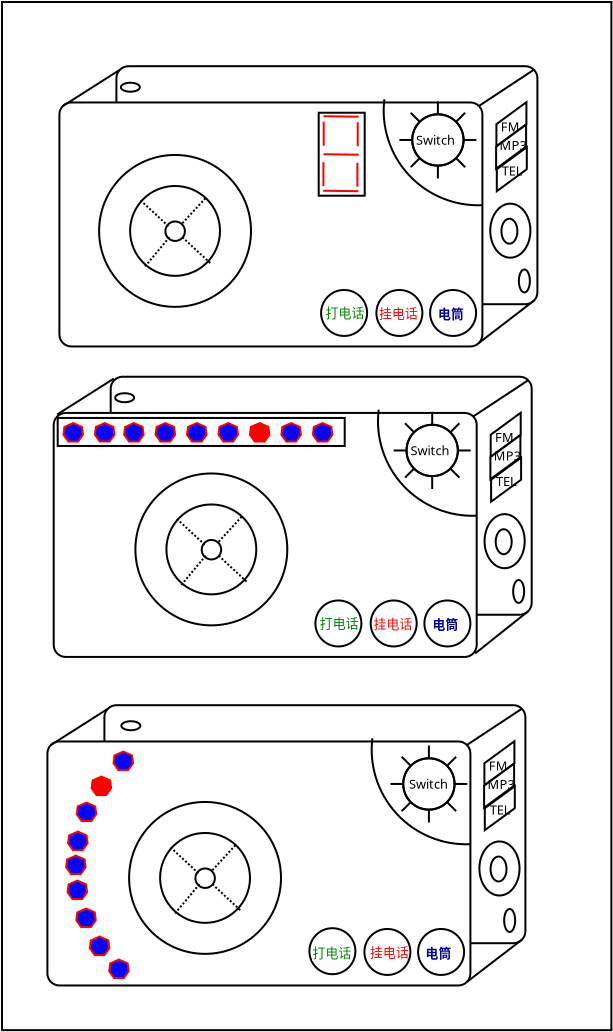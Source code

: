 <?xml version="1.0" encoding="UTF-8"?>
<dia:diagram xmlns:dia="http://www.lysator.liu.se/~alla/dia/">
  <dia:layer name="背景" visible="true" active="true">
    <dia:object type="Standard - Box" version="0" id="O0">
      <dia:attribute name="obj_pos">
        <dia:point val="26.215,-15.098"/>
      </dia:attribute>
      <dia:attribute name="obj_bb">
        <dia:rectangle val="26.165,-15.148;56.734,36.359"/>
      </dia:attribute>
      <dia:attribute name="elem_corner">
        <dia:point val="26.215,-15.098"/>
      </dia:attribute>
      <dia:attribute name="elem_width">
        <dia:real val="30.468"/>
      </dia:attribute>
      <dia:attribute name="elem_height">
        <dia:real val="51.407"/>
      </dia:attribute>
      <dia:attribute name="show_background">
        <dia:boolean val="true"/>
      </dia:attribute>
    </dia:object>
    <dia:object type="Standard - Arc" version="0" id="O1">
      <dia:attribute name="obj_pos">
        <dia:point val="32.448,22.675"/>
      </dia:attribute>
      <dia:attribute name="obj_bb">
        <dia:rectangle val="29.84,22.624;32.499,33.526"/>
      </dia:attribute>
      <dia:attribute name="conn_endpoints">
        <dia:point val="32.448,22.675"/>
        <dia:point val="32.198,33.475"/>
      </dia:attribute>
      <dia:attribute name="arc_color">
        <dia:color val="#ffffff"/>
      </dia:attribute>
      <dia:attribute name="curve_distance">
        <dia:real val="2.432"/>
      </dia:attribute>
      <dia:attribute name="line_width">
        <dia:real val="0.1"/>
      </dia:attribute>
    </dia:object>
    <dia:object type="Flowchart - Box" version="0" id="O2">
      <dia:attribute name="obj_pos">
        <dia:point val="31.65,3.638"/>
      </dia:attribute>
      <dia:attribute name="obj_bb">
        <dia:rectangle val="31.6,3.587;52.75,15.588"/>
      </dia:attribute>
      <dia:attribute name="elem_corner">
        <dia:point val="31.65,3.638"/>
      </dia:attribute>
      <dia:attribute name="elem_width">
        <dia:real val="21.05"/>
      </dia:attribute>
      <dia:attribute name="elem_height">
        <dia:real val="11.9"/>
      </dia:attribute>
      <dia:attribute name="border_width">
        <dia:real val="0.1"/>
      </dia:attribute>
      <dia:attribute name="show_background">
        <dia:boolean val="true"/>
      </dia:attribute>
      <dia:attribute name="corner_radius">
        <dia:real val="0.6"/>
      </dia:attribute>
      <dia:attribute name="padding">
        <dia:real val="0.5"/>
      </dia:attribute>
      <dia:attribute name="text">
        <dia:composite type="text">
          <dia:attribute name="string">
            <dia:string>##</dia:string>
          </dia:attribute>
          <dia:attribute name="font">
            <dia:font family="sans" style="0" name="Helvetica"/>
          </dia:attribute>
          <dia:attribute name="height">
            <dia:real val="0.8"/>
          </dia:attribute>
          <dia:attribute name="pos">
            <dia:point val="42.175,9.783"/>
          </dia:attribute>
          <dia:attribute name="color">
            <dia:color val="#000000"/>
          </dia:attribute>
          <dia:attribute name="alignment">
            <dia:enum val="1"/>
          </dia:attribute>
        </dia:composite>
      </dia:attribute>
    </dia:object>
    <dia:object type="Flowchart - Box" version="0" id="O3">
      <dia:attribute name="obj_pos">
        <dia:point val="28.8,5.45"/>
      </dia:attribute>
      <dia:attribute name="obj_bb">
        <dia:rectangle val="28.75,5.4;50,17.7"/>
      </dia:attribute>
      <dia:attribute name="elem_corner">
        <dia:point val="28.8,5.45"/>
      </dia:attribute>
      <dia:attribute name="elem_width">
        <dia:real val="21.15"/>
      </dia:attribute>
      <dia:attribute name="elem_height">
        <dia:real val="12.2"/>
      </dia:attribute>
      <dia:attribute name="border_width">
        <dia:real val="0.1"/>
      </dia:attribute>
      <dia:attribute name="show_background">
        <dia:boolean val="true"/>
      </dia:attribute>
      <dia:attribute name="corner_radius">
        <dia:real val="0.6"/>
      </dia:attribute>
      <dia:attribute name="padding">
        <dia:real val="0.5"/>
      </dia:attribute>
      <dia:attribute name="text">
        <dia:composite type="text">
          <dia:attribute name="string">
            <dia:string>##</dia:string>
          </dia:attribute>
          <dia:attribute name="font">
            <dia:font family="sans" style="0" name="Helvetica"/>
          </dia:attribute>
          <dia:attribute name="height">
            <dia:real val="0.8"/>
          </dia:attribute>
          <dia:attribute name="pos">
            <dia:point val="39.375,11.745"/>
          </dia:attribute>
          <dia:attribute name="color">
            <dia:color val="#000000"/>
          </dia:attribute>
          <dia:attribute name="alignment">
            <dia:enum val="1"/>
          </dia:attribute>
        </dia:composite>
      </dia:attribute>
    </dia:object>
    <dia:object type="Geometric - Perfect Circle" version="1" id="O4">
      <dia:attribute name="obj_pos">
        <dia:point val="44.65,14.825"/>
      </dia:attribute>
      <dia:attribute name="obj_bb">
        <dia:rectangle val="44.6,14.775;47,17.175"/>
      </dia:attribute>
      <dia:attribute name="meta">
        <dia:composite type="dict"/>
      </dia:attribute>
      <dia:attribute name="elem_corner">
        <dia:point val="44.65,14.825"/>
      </dia:attribute>
      <dia:attribute name="elem_width">
        <dia:real val="2.3"/>
      </dia:attribute>
      <dia:attribute name="elem_height">
        <dia:real val="2.3"/>
      </dia:attribute>
      <dia:attribute name="line_width">
        <dia:real val="0.1"/>
      </dia:attribute>
      <dia:attribute name="line_colour">
        <dia:color val="#000000"/>
      </dia:attribute>
      <dia:attribute name="fill_colour">
        <dia:color val="#ffffff"/>
      </dia:attribute>
      <dia:attribute name="show_background">
        <dia:boolean val="true"/>
      </dia:attribute>
      <dia:attribute name="line_style">
        <dia:enum val="0"/>
        <dia:real val="1"/>
      </dia:attribute>
      <dia:attribute name="flip_horizontal">
        <dia:boolean val="false"/>
      </dia:attribute>
      <dia:attribute name="flip_vertical">
        <dia:boolean val="false"/>
      </dia:attribute>
      <dia:attribute name="subscale">
        <dia:real val="1"/>
      </dia:attribute>
    </dia:object>
    <dia:object type="Geometric - Perfect Circle" version="1" id="O5">
      <dia:attribute name="obj_pos">
        <dia:point val="47.335,14.825"/>
      </dia:attribute>
      <dia:attribute name="obj_bb">
        <dia:rectangle val="47.285,14.775;49.685,17.175"/>
      </dia:attribute>
      <dia:attribute name="meta">
        <dia:composite type="dict"/>
      </dia:attribute>
      <dia:attribute name="elem_corner">
        <dia:point val="47.335,14.825"/>
      </dia:attribute>
      <dia:attribute name="elem_width">
        <dia:real val="2.3"/>
      </dia:attribute>
      <dia:attribute name="elem_height">
        <dia:real val="2.3"/>
      </dia:attribute>
      <dia:attribute name="line_width">
        <dia:real val="0.1"/>
      </dia:attribute>
      <dia:attribute name="line_colour">
        <dia:color val="#000000"/>
      </dia:attribute>
      <dia:attribute name="fill_colour">
        <dia:color val="#ffffff"/>
      </dia:attribute>
      <dia:attribute name="show_background">
        <dia:boolean val="true"/>
      </dia:attribute>
      <dia:attribute name="line_style">
        <dia:enum val="0"/>
        <dia:real val="1"/>
      </dia:attribute>
      <dia:attribute name="flip_horizontal">
        <dia:boolean val="false"/>
      </dia:attribute>
      <dia:attribute name="flip_vertical">
        <dia:boolean val="false"/>
      </dia:attribute>
      <dia:attribute name="subscale">
        <dia:real val="1"/>
      </dia:attribute>
    </dia:object>
    <dia:object type="Standard - Text" version="1" id="O6">
      <dia:attribute name="obj_pos">
        <dia:point val="44.785,16.225"/>
      </dia:attribute>
      <dia:attribute name="obj_bb">
        <dia:rectangle val="44.785,15.607;46.705,16.415"/>
      </dia:attribute>
      <dia:attribute name="text">
        <dia:composite type="text">
          <dia:attribute name="string">
            <dia:string>#挂电话#</dia:string>
          </dia:attribute>
          <dia:attribute name="font">
            <dia:font family="sans" style="0" name="Helvetica"/>
          </dia:attribute>
          <dia:attribute name="height">
            <dia:real val="0.8"/>
          </dia:attribute>
          <dia:attribute name="pos">
            <dia:point val="44.785,16.225"/>
          </dia:attribute>
          <dia:attribute name="color">
            <dia:color val="#ff0000"/>
          </dia:attribute>
          <dia:attribute name="alignment">
            <dia:enum val="0"/>
          </dia:attribute>
        </dia:composite>
      </dia:attribute>
      <dia:attribute name="valign">
        <dia:enum val="3"/>
      </dia:attribute>
    </dia:object>
    <dia:object type="Standard - Text" version="1" id="O7">
      <dia:attribute name="obj_pos">
        <dia:point val="42.5,9.85"/>
      </dia:attribute>
      <dia:attribute name="obj_bb">
        <dia:rectangle val="42.5,9.255;42.5,10"/>
      </dia:attribute>
      <dia:attribute name="text">
        <dia:composite type="text">
          <dia:attribute name="string">
            <dia:string>##</dia:string>
          </dia:attribute>
          <dia:attribute name="font">
            <dia:font family="sans" style="0" name="Helvetica"/>
          </dia:attribute>
          <dia:attribute name="height">
            <dia:real val="0.8"/>
          </dia:attribute>
          <dia:attribute name="pos">
            <dia:point val="42.5,9.85"/>
          </dia:attribute>
          <dia:attribute name="color">
            <dia:color val="#000000"/>
          </dia:attribute>
          <dia:attribute name="alignment">
            <dia:enum val="0"/>
          </dia:attribute>
        </dia:composite>
      </dia:attribute>
      <dia:attribute name="valign">
        <dia:enum val="3"/>
      </dia:attribute>
    </dia:object>
    <dia:object type="Geometric - Heptagon" version="1" id="O8">
      <dia:attribute name="obj_pos">
        <dia:point val="41.757,5.955"/>
      </dia:attribute>
      <dia:attribute name="obj_bb">
        <dia:rectangle val="41.705,5.9;42.783,6.93"/>
      </dia:attribute>
      <dia:attribute name="meta">
        <dia:composite type="dict"/>
      </dia:attribute>
      <dia:attribute name="elem_corner">
        <dia:point val="41.757,5.955"/>
      </dia:attribute>
      <dia:attribute name="elem_width">
        <dia:real val="0.974"/>
      </dia:attribute>
      <dia:attribute name="elem_height">
        <dia:real val="0.925"/>
      </dia:attribute>
      <dia:attribute name="line_width">
        <dia:real val="0.1"/>
      </dia:attribute>
      <dia:attribute name="line_colour">
        <dia:color val="#ff0000"/>
      </dia:attribute>
      <dia:attribute name="fill_colour">
        <dia:color val="#0000ff"/>
      </dia:attribute>
      <dia:attribute name="show_background">
        <dia:boolean val="true"/>
      </dia:attribute>
      <dia:attribute name="line_style">
        <dia:enum val="0"/>
        <dia:real val="1"/>
      </dia:attribute>
      <dia:attribute name="flip_horizontal">
        <dia:boolean val="false"/>
      </dia:attribute>
      <dia:attribute name="flip_vertical">
        <dia:boolean val="false"/>
      </dia:attribute>
      <dia:attribute name="subscale">
        <dia:real val="1"/>
      </dia:attribute>
    </dia:object>
    <dia:object type="Geometric - Heptagon" version="1" id="O9">
      <dia:attribute name="obj_pos">
        <dia:point val="35.467,5.955"/>
      </dia:attribute>
      <dia:attribute name="obj_bb">
        <dia:rectangle val="35.415,5.9;36.493,6.93"/>
      </dia:attribute>
      <dia:attribute name="meta">
        <dia:composite type="dict"/>
      </dia:attribute>
      <dia:attribute name="elem_corner">
        <dia:point val="35.467,5.955"/>
      </dia:attribute>
      <dia:attribute name="elem_width">
        <dia:real val="0.974"/>
      </dia:attribute>
      <dia:attribute name="elem_height">
        <dia:real val="0.925"/>
      </dia:attribute>
      <dia:attribute name="line_width">
        <dia:real val="0.1"/>
      </dia:attribute>
      <dia:attribute name="line_colour">
        <dia:color val="#ff0000"/>
      </dia:attribute>
      <dia:attribute name="fill_colour">
        <dia:color val="#0000ff"/>
      </dia:attribute>
      <dia:attribute name="show_background">
        <dia:boolean val="true"/>
      </dia:attribute>
      <dia:attribute name="line_style">
        <dia:enum val="0"/>
        <dia:real val="1"/>
      </dia:attribute>
      <dia:attribute name="flip_horizontal">
        <dia:boolean val="false"/>
      </dia:attribute>
      <dia:attribute name="flip_vertical">
        <dia:boolean val="false"/>
      </dia:attribute>
      <dia:attribute name="subscale">
        <dia:real val="1"/>
      </dia:attribute>
    </dia:object>
    <dia:object type="Geometric - Heptagon" version="1" id="O10">
      <dia:attribute name="obj_pos">
        <dia:point val="38.612,5.955"/>
      </dia:attribute>
      <dia:attribute name="obj_bb">
        <dia:rectangle val="38.56,5.9;39.638,6.93"/>
      </dia:attribute>
      <dia:attribute name="meta">
        <dia:composite type="dict"/>
      </dia:attribute>
      <dia:attribute name="elem_corner">
        <dia:point val="38.612,5.955"/>
      </dia:attribute>
      <dia:attribute name="elem_width">
        <dia:real val="0.974"/>
      </dia:attribute>
      <dia:attribute name="elem_height">
        <dia:real val="0.925"/>
      </dia:attribute>
      <dia:attribute name="line_width">
        <dia:real val="0.1"/>
      </dia:attribute>
      <dia:attribute name="line_colour">
        <dia:color val="#ff0000"/>
      </dia:attribute>
      <dia:attribute name="fill_colour">
        <dia:color val="#ff0000"/>
      </dia:attribute>
      <dia:attribute name="show_background">
        <dia:boolean val="true"/>
      </dia:attribute>
      <dia:attribute name="line_style">
        <dia:enum val="0"/>
        <dia:real val="1"/>
      </dia:attribute>
      <dia:attribute name="flip_horizontal">
        <dia:boolean val="false"/>
      </dia:attribute>
      <dia:attribute name="flip_vertical">
        <dia:boolean val="false"/>
      </dia:attribute>
      <dia:attribute name="subscale">
        <dia:real val="1"/>
      </dia:attribute>
    </dia:object>
    <dia:object type="Geometric - Heptagon" version="1" id="O11">
      <dia:attribute name="obj_pos">
        <dia:point val="32.322,5.955"/>
      </dia:attribute>
      <dia:attribute name="obj_bb">
        <dia:rectangle val="32.27,5.9;33.348,6.93"/>
      </dia:attribute>
      <dia:attribute name="meta">
        <dia:composite type="dict"/>
      </dia:attribute>
      <dia:attribute name="elem_corner">
        <dia:point val="32.322,5.955"/>
      </dia:attribute>
      <dia:attribute name="elem_width">
        <dia:real val="0.974"/>
      </dia:attribute>
      <dia:attribute name="elem_height">
        <dia:real val="0.925"/>
      </dia:attribute>
      <dia:attribute name="line_width">
        <dia:real val="0.1"/>
      </dia:attribute>
      <dia:attribute name="line_colour">
        <dia:color val="#ff0000"/>
      </dia:attribute>
      <dia:attribute name="fill_colour">
        <dia:color val="#0000ff"/>
      </dia:attribute>
      <dia:attribute name="show_background">
        <dia:boolean val="true"/>
      </dia:attribute>
      <dia:attribute name="line_style">
        <dia:enum val="0"/>
        <dia:real val="1"/>
      </dia:attribute>
      <dia:attribute name="flip_horizontal">
        <dia:boolean val="false"/>
      </dia:attribute>
      <dia:attribute name="flip_vertical">
        <dia:boolean val="false"/>
      </dia:attribute>
      <dia:attribute name="subscale">
        <dia:real val="1"/>
      </dia:attribute>
    </dia:object>
    <dia:object type="Geometric - Heptagon" version="1" id="O12">
      <dia:attribute name="obj_pos">
        <dia:point val="33.895,5.955"/>
      </dia:attribute>
      <dia:attribute name="obj_bb">
        <dia:rectangle val="33.843,5.9;34.92,6.93"/>
      </dia:attribute>
      <dia:attribute name="meta">
        <dia:composite type="dict"/>
      </dia:attribute>
      <dia:attribute name="elem_corner">
        <dia:point val="33.895,5.955"/>
      </dia:attribute>
      <dia:attribute name="elem_width">
        <dia:real val="0.974"/>
      </dia:attribute>
      <dia:attribute name="elem_height">
        <dia:real val="0.925"/>
      </dia:attribute>
      <dia:attribute name="line_width">
        <dia:real val="0.1"/>
      </dia:attribute>
      <dia:attribute name="line_colour">
        <dia:color val="#ff0000"/>
      </dia:attribute>
      <dia:attribute name="fill_colour">
        <dia:color val="#0000ff"/>
      </dia:attribute>
      <dia:attribute name="show_background">
        <dia:boolean val="true"/>
      </dia:attribute>
      <dia:attribute name="line_style">
        <dia:enum val="0"/>
        <dia:real val="1"/>
      </dia:attribute>
      <dia:attribute name="flip_horizontal">
        <dia:boolean val="false"/>
      </dia:attribute>
      <dia:attribute name="flip_vertical">
        <dia:boolean val="false"/>
      </dia:attribute>
      <dia:attribute name="subscale">
        <dia:real val="1"/>
      </dia:attribute>
    </dia:object>
    <dia:object type="Geometric - Heptagon" version="1" id="O13">
      <dia:attribute name="obj_pos">
        <dia:point val="37.039,5.955"/>
      </dia:attribute>
      <dia:attribute name="obj_bb">
        <dia:rectangle val="36.987,5.9;38.065,6.93"/>
      </dia:attribute>
      <dia:attribute name="meta">
        <dia:composite type="dict"/>
      </dia:attribute>
      <dia:attribute name="elem_corner">
        <dia:point val="37.039,5.955"/>
      </dia:attribute>
      <dia:attribute name="elem_width">
        <dia:real val="0.974"/>
      </dia:attribute>
      <dia:attribute name="elem_height">
        <dia:real val="0.925"/>
      </dia:attribute>
      <dia:attribute name="line_width">
        <dia:real val="0.1"/>
      </dia:attribute>
      <dia:attribute name="line_colour">
        <dia:color val="#ff0000"/>
      </dia:attribute>
      <dia:attribute name="fill_colour">
        <dia:color val="#0000ff"/>
      </dia:attribute>
      <dia:attribute name="show_background">
        <dia:boolean val="true"/>
      </dia:attribute>
      <dia:attribute name="line_style">
        <dia:enum val="0"/>
        <dia:real val="1"/>
      </dia:attribute>
      <dia:attribute name="flip_horizontal">
        <dia:boolean val="false"/>
      </dia:attribute>
      <dia:attribute name="flip_vertical">
        <dia:boolean val="false"/>
      </dia:attribute>
      <dia:attribute name="subscale">
        <dia:real val="1"/>
      </dia:attribute>
    </dia:object>
    <dia:object type="Geometric - Heptagon" version="1" id="O14">
      <dia:attribute name="obj_pos">
        <dia:point val="40.184,5.955"/>
      </dia:attribute>
      <dia:attribute name="obj_bb">
        <dia:rectangle val="40.133,5.9;41.21,6.93"/>
      </dia:attribute>
      <dia:attribute name="meta">
        <dia:composite type="dict"/>
      </dia:attribute>
      <dia:attribute name="elem_corner">
        <dia:point val="40.184,5.955"/>
      </dia:attribute>
      <dia:attribute name="elem_width">
        <dia:real val="0.974"/>
      </dia:attribute>
      <dia:attribute name="elem_height">
        <dia:real val="0.925"/>
      </dia:attribute>
      <dia:attribute name="line_width">
        <dia:real val="0.1"/>
      </dia:attribute>
      <dia:attribute name="line_colour">
        <dia:color val="#ff0000"/>
      </dia:attribute>
      <dia:attribute name="fill_colour">
        <dia:color val="#0000ff"/>
      </dia:attribute>
      <dia:attribute name="show_background">
        <dia:boolean val="true"/>
      </dia:attribute>
      <dia:attribute name="line_style">
        <dia:enum val="0"/>
        <dia:real val="1"/>
      </dia:attribute>
      <dia:attribute name="flip_horizontal">
        <dia:boolean val="false"/>
      </dia:attribute>
      <dia:attribute name="flip_vertical">
        <dia:boolean val="false"/>
      </dia:attribute>
      <dia:attribute name="subscale">
        <dia:real val="1"/>
      </dia:attribute>
    </dia:object>
    <dia:object type="Geometric - Heptagon" version="1" id="O15">
      <dia:attribute name="obj_pos">
        <dia:point val="29.287,5.955"/>
      </dia:attribute>
      <dia:attribute name="obj_bb">
        <dia:rectangle val="29.235,5.9;30.313,6.93"/>
      </dia:attribute>
      <dia:attribute name="meta">
        <dia:composite type="dict"/>
      </dia:attribute>
      <dia:attribute name="elem_corner">
        <dia:point val="29.287,5.955"/>
      </dia:attribute>
      <dia:attribute name="elem_width">
        <dia:real val="0.974"/>
      </dia:attribute>
      <dia:attribute name="elem_height">
        <dia:real val="0.925"/>
      </dia:attribute>
      <dia:attribute name="line_width">
        <dia:real val="0.1"/>
      </dia:attribute>
      <dia:attribute name="line_colour">
        <dia:color val="#ff0000"/>
      </dia:attribute>
      <dia:attribute name="fill_colour">
        <dia:color val="#0000ff"/>
      </dia:attribute>
      <dia:attribute name="show_background">
        <dia:boolean val="true"/>
      </dia:attribute>
      <dia:attribute name="line_style">
        <dia:enum val="0"/>
        <dia:real val="1"/>
      </dia:attribute>
      <dia:attribute name="flip_horizontal">
        <dia:boolean val="false"/>
      </dia:attribute>
      <dia:attribute name="flip_vertical">
        <dia:boolean val="false"/>
      </dia:attribute>
      <dia:attribute name="subscale">
        <dia:real val="1"/>
      </dia:attribute>
    </dia:object>
    <dia:object type="Geometric - Heptagon" version="1" id="O16">
      <dia:attribute name="obj_pos">
        <dia:point val="30.86,5.955"/>
      </dia:attribute>
      <dia:attribute name="obj_bb">
        <dia:rectangle val="30.808,5.9;31.885,6.93"/>
      </dia:attribute>
      <dia:attribute name="meta">
        <dia:composite type="dict"/>
      </dia:attribute>
      <dia:attribute name="elem_corner">
        <dia:point val="30.86,5.955"/>
      </dia:attribute>
      <dia:attribute name="elem_width">
        <dia:real val="0.974"/>
      </dia:attribute>
      <dia:attribute name="elem_height">
        <dia:real val="0.925"/>
      </dia:attribute>
      <dia:attribute name="line_width">
        <dia:real val="0.1"/>
      </dia:attribute>
      <dia:attribute name="line_colour">
        <dia:color val="#ff0000"/>
      </dia:attribute>
      <dia:attribute name="fill_colour">
        <dia:color val="#0000ff"/>
      </dia:attribute>
      <dia:attribute name="show_background">
        <dia:boolean val="true"/>
      </dia:attribute>
      <dia:attribute name="line_style">
        <dia:enum val="0"/>
        <dia:real val="1"/>
      </dia:attribute>
      <dia:attribute name="flip_horizontal">
        <dia:boolean val="false"/>
      </dia:attribute>
      <dia:attribute name="flip_vertical">
        <dia:boolean val="false"/>
      </dia:attribute>
      <dia:attribute name="subscale">
        <dia:real val="1"/>
      </dia:attribute>
    </dia:object>
    <dia:object type="Standard - Box" version="0" id="O17">
      <dia:attribute name="obj_pos">
        <dia:point val="29,5.7"/>
      </dia:attribute>
      <dia:attribute name="obj_bb">
        <dia:rectangle val="28.95,5.65;43.4,7.15"/>
      </dia:attribute>
      <dia:attribute name="elem_corner">
        <dia:point val="29,5.7"/>
      </dia:attribute>
      <dia:attribute name="elem_width">
        <dia:real val="14.35"/>
      </dia:attribute>
      <dia:attribute name="elem_height">
        <dia:real val="1.4"/>
      </dia:attribute>
      <dia:attribute name="border_width">
        <dia:real val="0.1"/>
      </dia:attribute>
      <dia:attribute name="show_background">
        <dia:boolean val="false"/>
      </dia:attribute>
    </dia:object>
    <dia:object type="Geometric - Perfect Circle" version="1" id="O18">
      <dia:attribute name="obj_pos">
        <dia:point val="32.885,8.475"/>
      </dia:attribute>
      <dia:attribute name="obj_bb">
        <dia:rectangle val="32.835,8.425;40.53,16.12"/>
      </dia:attribute>
      <dia:attribute name="meta">
        <dia:composite type="dict"/>
      </dia:attribute>
      <dia:attribute name="elem_corner">
        <dia:point val="32.885,8.475"/>
      </dia:attribute>
      <dia:attribute name="elem_width">
        <dia:real val="7.595"/>
      </dia:attribute>
      <dia:attribute name="elem_height">
        <dia:real val="7.595"/>
      </dia:attribute>
      <dia:attribute name="line_width">
        <dia:real val="0.1"/>
      </dia:attribute>
      <dia:attribute name="line_colour">
        <dia:color val="#000000"/>
      </dia:attribute>
      <dia:attribute name="fill_colour">
        <dia:color val="#ffffff"/>
      </dia:attribute>
      <dia:attribute name="show_background">
        <dia:boolean val="true"/>
      </dia:attribute>
      <dia:attribute name="line_style">
        <dia:enum val="0"/>
        <dia:real val="1"/>
      </dia:attribute>
      <dia:attribute name="flip_horizontal">
        <dia:boolean val="false"/>
      </dia:attribute>
      <dia:attribute name="flip_vertical">
        <dia:boolean val="false"/>
      </dia:attribute>
      <dia:attribute name="subscale">
        <dia:real val="1"/>
      </dia:attribute>
    </dia:object>
    <dia:object type="Geometric - Perfect Circle" version="1" id="O19">
      <dia:attribute name="obj_pos">
        <dia:point val="34.435,10.025"/>
      </dia:attribute>
      <dia:attribute name="obj_bb">
        <dia:rectangle val="34.385,9.975;38.98,14.57"/>
      </dia:attribute>
      <dia:attribute name="meta">
        <dia:composite type="dict"/>
      </dia:attribute>
      <dia:attribute name="elem_corner">
        <dia:point val="34.435,10.025"/>
      </dia:attribute>
      <dia:attribute name="elem_width">
        <dia:real val="4.495"/>
      </dia:attribute>
      <dia:attribute name="elem_height">
        <dia:real val="4.495"/>
      </dia:attribute>
      <dia:attribute name="line_width">
        <dia:real val="0.1"/>
      </dia:attribute>
      <dia:attribute name="line_colour">
        <dia:color val="#000000"/>
      </dia:attribute>
      <dia:attribute name="fill_colour">
        <dia:color val="#ffffff"/>
      </dia:attribute>
      <dia:attribute name="show_background">
        <dia:boolean val="true"/>
      </dia:attribute>
      <dia:attribute name="line_style">
        <dia:enum val="0"/>
        <dia:real val="1"/>
      </dia:attribute>
      <dia:attribute name="flip_horizontal">
        <dia:boolean val="false"/>
      </dia:attribute>
      <dia:attribute name="flip_vertical">
        <dia:boolean val="false"/>
      </dia:attribute>
      <dia:attribute name="subscale">
        <dia:real val="1"/>
      </dia:attribute>
    </dia:object>
    <dia:object type="Civil - Rotor" version="1" id="O20">
      <dia:attribute name="obj_pos">
        <dia:point val="45.8,5.4"/>
      </dia:attribute>
      <dia:attribute name="obj_bb">
        <dia:rectangle val="45.8,5.4;49.65,9.25"/>
      </dia:attribute>
      <dia:attribute name="meta">
        <dia:composite type="dict"/>
      </dia:attribute>
      <dia:attribute name="elem_corner">
        <dia:point val="45.8,5.4"/>
      </dia:attribute>
      <dia:attribute name="elem_width">
        <dia:real val="3.85"/>
      </dia:attribute>
      <dia:attribute name="elem_height">
        <dia:real val="3.85"/>
      </dia:attribute>
      <dia:attribute name="line_width">
        <dia:real val="0.1"/>
      </dia:attribute>
      <dia:attribute name="line_colour">
        <dia:color val="#000000"/>
      </dia:attribute>
      <dia:attribute name="fill_colour">
        <dia:color val="#ffffff"/>
      </dia:attribute>
      <dia:attribute name="show_background">
        <dia:boolean val="true"/>
      </dia:attribute>
      <dia:attribute name="line_style">
        <dia:enum val="0"/>
        <dia:real val="1"/>
      </dia:attribute>
      <dia:attribute name="flip_horizontal">
        <dia:boolean val="false"/>
      </dia:attribute>
      <dia:attribute name="flip_vertical">
        <dia:boolean val="false"/>
      </dia:attribute>
      <dia:attribute name="subscale">
        <dia:real val="1"/>
      </dia:attribute>
    </dia:object>
    <dia:object type="Standard - Text" version="1" id="O21">
      <dia:attribute name="obj_pos">
        <dia:point val="46.635,7.57"/>
      </dia:attribute>
      <dia:attribute name="obj_bb">
        <dia:rectangle val="46.635,6.975;48.75,7.72"/>
      </dia:attribute>
      <dia:attribute name="text">
        <dia:composite type="text">
          <dia:attribute name="string">
            <dia:string>#Switch#</dia:string>
          </dia:attribute>
          <dia:attribute name="font">
            <dia:font family="sans" style="0" name="Helvetica"/>
          </dia:attribute>
          <dia:attribute name="height">
            <dia:real val="0.8"/>
          </dia:attribute>
          <dia:attribute name="pos">
            <dia:point val="46.635,7.57"/>
          </dia:attribute>
          <dia:attribute name="color">
            <dia:color val="#000000"/>
          </dia:attribute>
          <dia:attribute name="alignment">
            <dia:enum val="0"/>
          </dia:attribute>
        </dia:composite>
      </dia:attribute>
      <dia:attribute name="valign">
        <dia:enum val="3"/>
      </dia:attribute>
    </dia:object>
    <dia:object type="Geometric - Perfect Circle" version="1" id="O22">
      <dia:attribute name="obj_pos">
        <dia:point val="36.2,11.8"/>
      </dia:attribute>
      <dia:attribute name="obj_bb">
        <dia:rectangle val="36.15,11.75;37.225,12.825"/>
      </dia:attribute>
      <dia:attribute name="meta">
        <dia:composite type="dict"/>
      </dia:attribute>
      <dia:attribute name="elem_corner">
        <dia:point val="36.2,11.8"/>
      </dia:attribute>
      <dia:attribute name="elem_width">
        <dia:real val="0.975"/>
      </dia:attribute>
      <dia:attribute name="elem_height">
        <dia:real val="0.975"/>
      </dia:attribute>
      <dia:attribute name="line_width">
        <dia:real val="0.1"/>
      </dia:attribute>
      <dia:attribute name="line_colour">
        <dia:color val="#000000"/>
      </dia:attribute>
      <dia:attribute name="fill_colour">
        <dia:color val="#ffffff"/>
      </dia:attribute>
      <dia:attribute name="show_background">
        <dia:boolean val="true"/>
      </dia:attribute>
      <dia:attribute name="line_style">
        <dia:enum val="0"/>
        <dia:real val="1"/>
      </dia:attribute>
      <dia:attribute name="flip_horizontal">
        <dia:boolean val="false"/>
      </dia:attribute>
      <dia:attribute name="flip_vertical">
        <dia:boolean val="false"/>
      </dia:attribute>
      <dia:attribute name="subscale">
        <dia:real val="1"/>
      </dia:attribute>
    </dia:object>
    <dia:object type="Standard - Arc" version="0" id="O23">
      <dia:attribute name="obj_pos">
        <dia:point val="45.05,5.287"/>
      </dia:attribute>
      <dia:attribute name="obj_bb">
        <dia:rectangle val="44.965,5.217;50.021,10.658"/>
      </dia:attribute>
      <dia:attribute name="conn_endpoints">
        <dia:point val="45.05,5.287"/>
        <dia:point val="49.95,10.588"/>
      </dia:attribute>
      <dia:attribute name="curve_distance">
        <dia:real val="1.674"/>
      </dia:attribute>
      <dia:attribute name="line_width">
        <dia:real val="0.1"/>
      </dia:attribute>
    </dia:object>
    <dia:object type="Standard - Line" version="0" id="O24">
      <dia:attribute name="obj_pos">
        <dia:point val="37.05,11.887"/>
      </dia:attribute>
      <dia:attribute name="obj_bb">
        <dia:rectangle val="36.979,10.567;38.271,11.958"/>
      </dia:attribute>
      <dia:attribute name="conn_endpoints">
        <dia:point val="37.05,11.887"/>
        <dia:point val="38.2,10.637"/>
      </dia:attribute>
      <dia:attribute name="numcp">
        <dia:int val="3"/>
      </dia:attribute>
      <dia:attribute name="line_style">
        <dia:enum val="4"/>
      </dia:attribute>
    </dia:object>
    <dia:object type="Standard - Line" version="0" id="O25">
      <dia:attribute name="obj_pos">
        <dia:point val="36.35,12.037"/>
      </dia:attribute>
      <dia:attribute name="obj_bb">
        <dia:rectangle val="34.879,10.667;36.421,12.108"/>
      </dia:attribute>
      <dia:attribute name="conn_endpoints">
        <dia:point val="36.35,12.037"/>
        <dia:point val="34.95,10.738"/>
      </dia:attribute>
      <dia:attribute name="numcp">
        <dia:int val="3"/>
      </dia:attribute>
      <dia:attribute name="line_style">
        <dia:enum val="4"/>
      </dia:attribute>
    </dia:object>
    <dia:object type="Standard - Line" version="0" id="O26">
      <dia:attribute name="obj_pos">
        <dia:point val="36.4,12.588"/>
      </dia:attribute>
      <dia:attribute name="obj_bb">
        <dia:rectangle val="35.08,12.517;36.47,14.158"/>
      </dia:attribute>
      <dia:attribute name="conn_endpoints">
        <dia:point val="36.4,12.588"/>
        <dia:point val="35.15,14.088"/>
      </dia:attribute>
      <dia:attribute name="numcp">
        <dia:int val="3"/>
      </dia:attribute>
      <dia:attribute name="line_style">
        <dia:enum val="4"/>
      </dia:attribute>
    </dia:object>
    <dia:object type="Standard - Line" version="0" id="O27">
      <dia:attribute name="obj_pos">
        <dia:point val="37.05,12.588"/>
      </dia:attribute>
      <dia:attribute name="obj_bb">
        <dia:rectangle val="36.979,12.517;38.571,14.008"/>
      </dia:attribute>
      <dia:attribute name="conn_endpoints">
        <dia:point val="37.05,12.588"/>
        <dia:point val="38.5,13.938"/>
      </dia:attribute>
      <dia:attribute name="numcp">
        <dia:int val="3"/>
      </dia:attribute>
      <dia:attribute name="line_style">
        <dia:enum val="4"/>
      </dia:attribute>
    </dia:object>
    <dia:object type="Standard - Line" version="0" id="O28">
      <dia:attribute name="obj_pos">
        <dia:point val="49.774,5.626"/>
      </dia:attribute>
      <dia:attribute name="obj_bb">
        <dia:rectangle val="49.705,3.744;52.594,5.695"/>
      </dia:attribute>
      <dia:attribute name="conn_endpoints">
        <dia:point val="49.774,5.626"/>
        <dia:point val="52.524,3.813"/>
      </dia:attribute>
      <dia:attribute name="numcp">
        <dia:int val="1"/>
      </dia:attribute>
      <dia:connections>
        <dia:connection handle="0" to="O3" connection="4"/>
        <dia:connection handle="1" to="O2" connection="4"/>
      </dia:connections>
    </dia:object>
    <dia:object type="Geometric - Vertical Parallelogram" version="1" id="O29">
      <dia:attribute name="obj_pos">
        <dia:point val="50.65,5.438"/>
      </dia:attribute>
      <dia:attribute name="obj_bb">
        <dia:rectangle val="50.6,5.339;52.2,7.736"/>
      </dia:attribute>
      <dia:attribute name="meta">
        <dia:composite type="dict"/>
      </dia:attribute>
      <dia:attribute name="elem_corner">
        <dia:point val="50.65,5.438"/>
      </dia:attribute>
      <dia:attribute name="elem_width">
        <dia:real val="1.5"/>
      </dia:attribute>
      <dia:attribute name="elem_height">
        <dia:real val="2.2"/>
      </dia:attribute>
      <dia:attribute name="line_width">
        <dia:real val="0.1"/>
      </dia:attribute>
      <dia:attribute name="line_colour">
        <dia:color val="#000000"/>
      </dia:attribute>
      <dia:attribute name="fill_colour">
        <dia:color val="#ffffff"/>
      </dia:attribute>
      <dia:attribute name="show_background">
        <dia:boolean val="true"/>
      </dia:attribute>
      <dia:attribute name="line_style">
        <dia:enum val="0"/>
        <dia:real val="1"/>
      </dia:attribute>
      <dia:attribute name="flip_horizontal">
        <dia:boolean val="false"/>
      </dia:attribute>
      <dia:attribute name="flip_vertical">
        <dia:boolean val="false"/>
      </dia:attribute>
      <dia:attribute name="subscale">
        <dia:real val="1"/>
      </dia:attribute>
    </dia:object>
    <dia:object type="Standard - Text" version="1" id="O30">
      <dia:attribute name="obj_pos">
        <dia:point val="50.867,6.9"/>
      </dia:attribute>
      <dia:attribute name="obj_bb">
        <dia:rectangle val="50.867,6.305;51.788,7.05"/>
      </dia:attribute>
      <dia:attribute name="text">
        <dia:composite type="text">
          <dia:attribute name="string">
            <dia:string>#FM#</dia:string>
          </dia:attribute>
          <dia:attribute name="font">
            <dia:font family="sans" style="0" name="Helvetica"/>
          </dia:attribute>
          <dia:attribute name="height">
            <dia:real val="0.8"/>
          </dia:attribute>
          <dia:attribute name="pos">
            <dia:point val="50.867,6.9"/>
          </dia:attribute>
          <dia:attribute name="color">
            <dia:color val="#000000"/>
          </dia:attribute>
          <dia:attribute name="alignment">
            <dia:enum val="0"/>
          </dia:attribute>
        </dia:composite>
      </dia:attribute>
      <dia:attribute name="valign">
        <dia:enum val="3"/>
      </dia:attribute>
    </dia:object>
    <dia:object type="Geometric - Vertical Parallelogram" version="1" id="O31">
      <dia:attribute name="obj_pos">
        <dia:point val="50.635,6.561"/>
      </dia:attribute>
      <dia:attribute name="obj_bb">
        <dia:rectangle val="50.585,6.463;52.185,8.86"/>
      </dia:attribute>
      <dia:attribute name="meta">
        <dia:composite type="dict"/>
      </dia:attribute>
      <dia:attribute name="elem_corner">
        <dia:point val="50.635,6.561"/>
      </dia:attribute>
      <dia:attribute name="elem_width">
        <dia:real val="1.5"/>
      </dia:attribute>
      <dia:attribute name="elem_height">
        <dia:real val="2.2"/>
      </dia:attribute>
      <dia:attribute name="line_width">
        <dia:real val="0.1"/>
      </dia:attribute>
      <dia:attribute name="line_colour">
        <dia:color val="#000000"/>
      </dia:attribute>
      <dia:attribute name="fill_colour">
        <dia:color val="#ffffff"/>
      </dia:attribute>
      <dia:attribute name="show_background">
        <dia:boolean val="true"/>
      </dia:attribute>
      <dia:attribute name="line_style">
        <dia:enum val="0"/>
        <dia:real val="1"/>
      </dia:attribute>
      <dia:attribute name="flip_horizontal">
        <dia:boolean val="false"/>
      </dia:attribute>
      <dia:attribute name="flip_vertical">
        <dia:boolean val="false"/>
      </dia:attribute>
      <dia:attribute name="subscale">
        <dia:real val="1"/>
      </dia:attribute>
    </dia:object>
    <dia:object type="Geometric - Vertical Parallelogram" version="1" id="O32">
      <dia:attribute name="obj_pos">
        <dia:point val="50.67,7.686"/>
      </dia:attribute>
      <dia:attribute name="obj_bb">
        <dia:rectangle val="50.62,7.588;52.22,9.985"/>
      </dia:attribute>
      <dia:attribute name="meta">
        <dia:composite type="dict"/>
      </dia:attribute>
      <dia:attribute name="elem_corner">
        <dia:point val="50.67,7.686"/>
      </dia:attribute>
      <dia:attribute name="elem_width">
        <dia:real val="1.5"/>
      </dia:attribute>
      <dia:attribute name="elem_height">
        <dia:real val="2.2"/>
      </dia:attribute>
      <dia:attribute name="line_width">
        <dia:real val="0.1"/>
      </dia:attribute>
      <dia:attribute name="line_colour">
        <dia:color val="#000000"/>
      </dia:attribute>
      <dia:attribute name="fill_colour">
        <dia:color val="#ffffff"/>
      </dia:attribute>
      <dia:attribute name="show_background">
        <dia:boolean val="true"/>
      </dia:attribute>
      <dia:attribute name="line_style">
        <dia:enum val="0"/>
        <dia:real val="1"/>
      </dia:attribute>
      <dia:attribute name="flip_horizontal">
        <dia:boolean val="false"/>
      </dia:attribute>
      <dia:attribute name="flip_vertical">
        <dia:boolean val="false"/>
      </dia:attribute>
      <dia:attribute name="subscale">
        <dia:real val="1"/>
      </dia:attribute>
    </dia:object>
    <dia:object type="Standard - Text" version="1" id="O33">
      <dia:attribute name="obj_pos">
        <dia:point val="50.8,7.825"/>
      </dia:attribute>
      <dia:attribute name="obj_bb">
        <dia:rectangle val="50.8,7.23;52.145,7.975"/>
      </dia:attribute>
      <dia:attribute name="text">
        <dia:composite type="text">
          <dia:attribute name="string">
            <dia:string>#MP3#</dia:string>
          </dia:attribute>
          <dia:attribute name="font">
            <dia:font family="sans" style="0" name="Helvetica"/>
          </dia:attribute>
          <dia:attribute name="height">
            <dia:real val="0.8"/>
          </dia:attribute>
          <dia:attribute name="pos">
            <dia:point val="50.8,7.825"/>
          </dia:attribute>
          <dia:attribute name="color">
            <dia:color val="#000000"/>
          </dia:attribute>
          <dia:attribute name="alignment">
            <dia:enum val="0"/>
          </dia:attribute>
        </dia:composite>
      </dia:attribute>
      <dia:attribute name="valign">
        <dia:enum val="3"/>
      </dia:attribute>
    </dia:object>
    <dia:object type="Standard - Text" version="1" id="O34">
      <dia:attribute name="obj_pos">
        <dia:point val="50.917,9.1"/>
      </dia:attribute>
      <dia:attribute name="obj_bb">
        <dia:rectangle val="50.917,8.505;52.07,9.25"/>
      </dia:attribute>
      <dia:attribute name="text">
        <dia:composite type="text">
          <dia:attribute name="string">
            <dia:string>#TEL#</dia:string>
          </dia:attribute>
          <dia:attribute name="font">
            <dia:font family="sans" style="0" name="Helvetica"/>
          </dia:attribute>
          <dia:attribute name="height">
            <dia:real val="0.8"/>
          </dia:attribute>
          <dia:attribute name="pos">
            <dia:point val="50.917,9.1"/>
          </dia:attribute>
          <dia:attribute name="color">
            <dia:color val="#000000"/>
          </dia:attribute>
          <dia:attribute name="alignment">
            <dia:enum val="0"/>
          </dia:attribute>
        </dia:composite>
      </dia:attribute>
      <dia:attribute name="valign">
        <dia:enum val="3"/>
      </dia:attribute>
    </dia:object>
    <dia:object type="Standard - Line" version="0" id="O35">
      <dia:attribute name="obj_pos">
        <dia:point val="49.874,17.474"/>
      </dia:attribute>
      <dia:attribute name="obj_bb">
        <dia:rectangle val="49.804,15.291;52.595,17.545"/>
      </dia:attribute>
      <dia:attribute name="conn_endpoints">
        <dia:point val="49.874,17.474"/>
        <dia:point val="52.524,15.362"/>
      </dia:attribute>
      <dia:attribute name="numcp">
        <dia:int val="1"/>
      </dia:attribute>
      <dia:connections>
        <dia:connection handle="0" to="O3" connection="15"/>
        <dia:connection handle="1" to="O2" connection="15"/>
      </dia:connections>
    </dia:object>
    <dia:object type="Standard - Line" version="0" id="O36">
      <dia:attribute name="obj_pos">
        <dia:point val="28.976,5.526"/>
      </dia:attribute>
      <dia:attribute name="obj_bb">
        <dia:rectangle val="28.907,3.663;31.873,5.595"/>
      </dia:attribute>
      <dia:attribute name="conn_endpoints">
        <dia:point val="28.976,5.526"/>
        <dia:point val="31.804,3.732"/>
      </dia:attribute>
      <dia:attribute name="numcp">
        <dia:int val="1"/>
      </dia:attribute>
      <dia:connections>
        <dia:connection handle="0" to="O3" connection="0"/>
      </dia:connections>
    </dia:object>
    <dia:object type="Flowchart - Box" version="0" id="O37">
      <dia:attribute name="obj_pos">
        <dia:point val="31.335,20.062"/>
      </dia:attribute>
      <dia:attribute name="obj_bb">
        <dia:rectangle val="31.285,20.012;52.435,32.013"/>
      </dia:attribute>
      <dia:attribute name="elem_corner">
        <dia:point val="31.335,20.062"/>
      </dia:attribute>
      <dia:attribute name="elem_width">
        <dia:real val="21.05"/>
      </dia:attribute>
      <dia:attribute name="elem_height">
        <dia:real val="11.9"/>
      </dia:attribute>
      <dia:attribute name="border_width">
        <dia:real val="0.1"/>
      </dia:attribute>
      <dia:attribute name="show_background">
        <dia:boolean val="true"/>
      </dia:attribute>
      <dia:attribute name="corner_radius">
        <dia:real val="0.6"/>
      </dia:attribute>
      <dia:attribute name="padding">
        <dia:real val="0.5"/>
      </dia:attribute>
      <dia:attribute name="text">
        <dia:composite type="text">
          <dia:attribute name="string">
            <dia:string>##</dia:string>
          </dia:attribute>
          <dia:attribute name="font">
            <dia:font family="sans" style="0" name="Helvetica"/>
          </dia:attribute>
          <dia:attribute name="height">
            <dia:real val="0.8"/>
          </dia:attribute>
          <dia:attribute name="pos">
            <dia:point val="41.86,26.207"/>
          </dia:attribute>
          <dia:attribute name="color">
            <dia:color val="#000000"/>
          </dia:attribute>
          <dia:attribute name="alignment">
            <dia:enum val="1"/>
          </dia:attribute>
        </dia:composite>
      </dia:attribute>
    </dia:object>
    <dia:object type="Flowchart - Box" version="0" id="O38">
      <dia:attribute name="obj_pos">
        <dia:point val="28.485,21.875"/>
      </dia:attribute>
      <dia:attribute name="obj_bb">
        <dia:rectangle val="28.435,21.825;49.685,34.125"/>
      </dia:attribute>
      <dia:attribute name="elem_corner">
        <dia:point val="28.485,21.875"/>
      </dia:attribute>
      <dia:attribute name="elem_width">
        <dia:real val="21.15"/>
      </dia:attribute>
      <dia:attribute name="elem_height">
        <dia:real val="12.2"/>
      </dia:attribute>
      <dia:attribute name="border_width">
        <dia:real val="0.1"/>
      </dia:attribute>
      <dia:attribute name="show_background">
        <dia:boolean val="true"/>
      </dia:attribute>
      <dia:attribute name="corner_radius">
        <dia:real val="0.6"/>
      </dia:attribute>
      <dia:attribute name="padding">
        <dia:real val="0.5"/>
      </dia:attribute>
      <dia:attribute name="text">
        <dia:composite type="text">
          <dia:attribute name="string">
            <dia:string>##</dia:string>
          </dia:attribute>
          <dia:attribute name="font">
            <dia:font family="sans" style="0" name="Helvetica"/>
          </dia:attribute>
          <dia:attribute name="height">
            <dia:real val="0.8"/>
          </dia:attribute>
          <dia:attribute name="pos">
            <dia:point val="39.06,28.17"/>
          </dia:attribute>
          <dia:attribute name="color">
            <dia:color val="#000000"/>
          </dia:attribute>
          <dia:attribute name="alignment">
            <dia:enum val="1"/>
          </dia:attribute>
        </dia:composite>
      </dia:attribute>
    </dia:object>
    <dia:object type="Geometric - Perfect Circle" version="1" id="O39">
      <dia:attribute name="obj_pos">
        <dia:point val="44.335,31.25"/>
      </dia:attribute>
      <dia:attribute name="obj_bb">
        <dia:rectangle val="44.285,31.2;46.685,33.6"/>
      </dia:attribute>
      <dia:attribute name="meta">
        <dia:composite type="dict"/>
      </dia:attribute>
      <dia:attribute name="elem_corner">
        <dia:point val="44.335,31.25"/>
      </dia:attribute>
      <dia:attribute name="elem_width">
        <dia:real val="2.3"/>
      </dia:attribute>
      <dia:attribute name="elem_height">
        <dia:real val="2.3"/>
      </dia:attribute>
      <dia:attribute name="line_width">
        <dia:real val="0.1"/>
      </dia:attribute>
      <dia:attribute name="line_colour">
        <dia:color val="#000000"/>
      </dia:attribute>
      <dia:attribute name="fill_colour">
        <dia:color val="#ffffff"/>
      </dia:attribute>
      <dia:attribute name="show_background">
        <dia:boolean val="true"/>
      </dia:attribute>
      <dia:attribute name="line_style">
        <dia:enum val="0"/>
        <dia:real val="1"/>
      </dia:attribute>
      <dia:attribute name="flip_horizontal">
        <dia:boolean val="false"/>
      </dia:attribute>
      <dia:attribute name="flip_vertical">
        <dia:boolean val="false"/>
      </dia:attribute>
      <dia:attribute name="subscale">
        <dia:real val="1"/>
      </dia:attribute>
    </dia:object>
    <dia:object type="Geometric - Perfect Circle" version="1" id="O40">
      <dia:attribute name="obj_pos">
        <dia:point val="47.02,31.25"/>
      </dia:attribute>
      <dia:attribute name="obj_bb">
        <dia:rectangle val="46.97,31.2;49.37,33.6"/>
      </dia:attribute>
      <dia:attribute name="meta">
        <dia:composite type="dict"/>
      </dia:attribute>
      <dia:attribute name="elem_corner">
        <dia:point val="47.02,31.25"/>
      </dia:attribute>
      <dia:attribute name="elem_width">
        <dia:real val="2.3"/>
      </dia:attribute>
      <dia:attribute name="elem_height">
        <dia:real val="2.3"/>
      </dia:attribute>
      <dia:attribute name="line_width">
        <dia:real val="0.1"/>
      </dia:attribute>
      <dia:attribute name="line_colour">
        <dia:color val="#000000"/>
      </dia:attribute>
      <dia:attribute name="fill_colour">
        <dia:color val="#ffffff"/>
      </dia:attribute>
      <dia:attribute name="show_background">
        <dia:boolean val="true"/>
      </dia:attribute>
      <dia:attribute name="line_style">
        <dia:enum val="0"/>
        <dia:real val="1"/>
      </dia:attribute>
      <dia:attribute name="flip_horizontal">
        <dia:boolean val="false"/>
      </dia:attribute>
      <dia:attribute name="flip_vertical">
        <dia:boolean val="false"/>
      </dia:attribute>
      <dia:attribute name="subscale">
        <dia:real val="1"/>
      </dia:attribute>
    </dia:object>
    <dia:object type="Standard - Text" version="1" id="O41">
      <dia:attribute name="obj_pos">
        <dia:point val="44.62,32.65"/>
      </dia:attribute>
      <dia:attribute name="obj_bb">
        <dia:rectangle val="44.62,32.032;46.54,32.84"/>
      </dia:attribute>
      <dia:attribute name="text">
        <dia:composite type="text">
          <dia:attribute name="string">
            <dia:string>#挂电话#</dia:string>
          </dia:attribute>
          <dia:attribute name="font">
            <dia:font family="sans" style="0" name="Helvetica"/>
          </dia:attribute>
          <dia:attribute name="height">
            <dia:real val="0.8"/>
          </dia:attribute>
          <dia:attribute name="pos">
            <dia:point val="44.62,32.65"/>
          </dia:attribute>
          <dia:attribute name="color">
            <dia:color val="#ff0000"/>
          </dia:attribute>
          <dia:attribute name="alignment">
            <dia:enum val="0"/>
          </dia:attribute>
        </dia:composite>
      </dia:attribute>
      <dia:attribute name="valign">
        <dia:enum val="3"/>
      </dia:attribute>
    </dia:object>
    <dia:object type="Standard - Text" version="1" id="O42">
      <dia:attribute name="obj_pos">
        <dia:point val="42.185,26.275"/>
      </dia:attribute>
      <dia:attribute name="obj_bb">
        <dia:rectangle val="42.185,25.68;42.185,26.425"/>
      </dia:attribute>
      <dia:attribute name="text">
        <dia:composite type="text">
          <dia:attribute name="string">
            <dia:string>##</dia:string>
          </dia:attribute>
          <dia:attribute name="font">
            <dia:font family="sans" style="0" name="Helvetica"/>
          </dia:attribute>
          <dia:attribute name="height">
            <dia:real val="0.8"/>
          </dia:attribute>
          <dia:attribute name="pos">
            <dia:point val="42.185,26.275"/>
          </dia:attribute>
          <dia:attribute name="color">
            <dia:color val="#000000"/>
          </dia:attribute>
          <dia:attribute name="alignment">
            <dia:enum val="0"/>
          </dia:attribute>
        </dia:composite>
      </dia:attribute>
      <dia:attribute name="valign">
        <dia:enum val="3"/>
      </dia:attribute>
    </dia:object>
    <dia:object type="Geometric - Heptagon" version="1" id="O43">
      <dia:attribute name="obj_pos">
        <dia:point val="31.792,22.38"/>
      </dia:attribute>
      <dia:attribute name="obj_bb">
        <dia:rectangle val="31.74,22.325;32.818,23.355"/>
      </dia:attribute>
      <dia:attribute name="meta">
        <dia:composite type="dict"/>
      </dia:attribute>
      <dia:attribute name="elem_corner">
        <dia:point val="31.792,22.38"/>
      </dia:attribute>
      <dia:attribute name="elem_width">
        <dia:real val="0.974"/>
      </dia:attribute>
      <dia:attribute name="elem_height">
        <dia:real val="0.925"/>
      </dia:attribute>
      <dia:attribute name="line_width">
        <dia:real val="0.1"/>
      </dia:attribute>
      <dia:attribute name="line_colour">
        <dia:color val="#ff0000"/>
      </dia:attribute>
      <dia:attribute name="fill_colour">
        <dia:color val="#0000ff"/>
      </dia:attribute>
      <dia:attribute name="show_background">
        <dia:boolean val="true"/>
      </dia:attribute>
      <dia:attribute name="line_style">
        <dia:enum val="0"/>
        <dia:real val="1"/>
      </dia:attribute>
      <dia:attribute name="flip_horizontal">
        <dia:boolean val="false"/>
      </dia:attribute>
      <dia:attribute name="flip_vertical">
        <dia:boolean val="false"/>
      </dia:attribute>
      <dia:attribute name="subscale">
        <dia:real val="1"/>
      </dia:attribute>
    </dia:object>
    <dia:object type="Geometric - Heptagon" version="1" id="O44">
      <dia:attribute name="obj_pos">
        <dia:point val="29.952,24.93"/>
      </dia:attribute>
      <dia:attribute name="obj_bb">
        <dia:rectangle val="29.9,24.875;30.978,25.905"/>
      </dia:attribute>
      <dia:attribute name="meta">
        <dia:composite type="dict"/>
      </dia:attribute>
      <dia:attribute name="elem_corner">
        <dia:point val="29.952,24.93"/>
      </dia:attribute>
      <dia:attribute name="elem_width">
        <dia:real val="0.974"/>
      </dia:attribute>
      <dia:attribute name="elem_height">
        <dia:real val="0.925"/>
      </dia:attribute>
      <dia:attribute name="line_width">
        <dia:real val="0.1"/>
      </dia:attribute>
      <dia:attribute name="line_colour">
        <dia:color val="#ff0000"/>
      </dia:attribute>
      <dia:attribute name="fill_colour">
        <dia:color val="#0000ff"/>
      </dia:attribute>
      <dia:attribute name="show_background">
        <dia:boolean val="true"/>
      </dia:attribute>
      <dia:attribute name="line_style">
        <dia:enum val="0"/>
        <dia:real val="1"/>
      </dia:attribute>
      <dia:attribute name="flip_horizontal">
        <dia:boolean val="false"/>
      </dia:attribute>
      <dia:attribute name="flip_vertical">
        <dia:boolean val="false"/>
      </dia:attribute>
      <dia:attribute name="subscale">
        <dia:real val="1"/>
      </dia:attribute>
    </dia:object>
    <dia:object type="Geometric - Heptagon" version="1" id="O45">
      <dia:attribute name="obj_pos">
        <dia:point val="30.697,23.63"/>
      </dia:attribute>
      <dia:attribute name="obj_bb">
        <dia:rectangle val="30.645,23.575;31.723,24.605"/>
      </dia:attribute>
      <dia:attribute name="meta">
        <dia:composite type="dict"/>
      </dia:attribute>
      <dia:attribute name="elem_corner">
        <dia:point val="30.697,23.63"/>
      </dia:attribute>
      <dia:attribute name="elem_width">
        <dia:real val="0.974"/>
      </dia:attribute>
      <dia:attribute name="elem_height">
        <dia:real val="0.925"/>
      </dia:attribute>
      <dia:attribute name="line_width">
        <dia:real val="0.1"/>
      </dia:attribute>
      <dia:attribute name="line_colour">
        <dia:color val="#ff0000"/>
      </dia:attribute>
      <dia:attribute name="fill_colour">
        <dia:color val="#ff0000"/>
      </dia:attribute>
      <dia:attribute name="show_background">
        <dia:boolean val="true"/>
      </dia:attribute>
      <dia:attribute name="line_style">
        <dia:enum val="0"/>
        <dia:real val="1"/>
      </dia:attribute>
      <dia:attribute name="flip_horizontal">
        <dia:boolean val="false"/>
      </dia:attribute>
      <dia:attribute name="flip_vertical">
        <dia:boolean val="false"/>
      </dia:attribute>
      <dia:attribute name="subscale">
        <dia:real val="1"/>
      </dia:attribute>
    </dia:object>
    <dia:object type="Geometric - Heptagon" version="1" id="O46">
      <dia:attribute name="obj_pos">
        <dia:point val="30.607,31.63"/>
      </dia:attribute>
      <dia:attribute name="obj_bb">
        <dia:rectangle val="30.555,31.575;31.633,32.605"/>
      </dia:attribute>
      <dia:attribute name="meta">
        <dia:composite type="dict"/>
      </dia:attribute>
      <dia:attribute name="elem_corner">
        <dia:point val="30.607,31.63"/>
      </dia:attribute>
      <dia:attribute name="elem_width">
        <dia:real val="0.974"/>
      </dia:attribute>
      <dia:attribute name="elem_height">
        <dia:real val="0.925"/>
      </dia:attribute>
      <dia:attribute name="line_width">
        <dia:real val="0.1"/>
      </dia:attribute>
      <dia:attribute name="line_colour">
        <dia:color val="#ff0000"/>
      </dia:attribute>
      <dia:attribute name="fill_colour">
        <dia:color val="#0000ff"/>
      </dia:attribute>
      <dia:attribute name="show_background">
        <dia:boolean val="true"/>
      </dia:attribute>
      <dia:attribute name="line_style">
        <dia:enum val="0"/>
        <dia:real val="1"/>
      </dia:attribute>
      <dia:attribute name="flip_horizontal">
        <dia:boolean val="false"/>
      </dia:attribute>
      <dia:attribute name="flip_vertical">
        <dia:boolean val="false"/>
      </dia:attribute>
      <dia:attribute name="subscale">
        <dia:real val="1"/>
      </dia:attribute>
    </dia:object>
    <dia:object type="Geometric - Heptagon" version="1" id="O47">
      <dia:attribute name="obj_pos">
        <dia:point val="29.93,30.23"/>
      </dia:attribute>
      <dia:attribute name="obj_bb">
        <dia:rectangle val="29.878,30.175;30.955,31.205"/>
      </dia:attribute>
      <dia:attribute name="meta">
        <dia:composite type="dict"/>
      </dia:attribute>
      <dia:attribute name="elem_corner">
        <dia:point val="29.93,30.23"/>
      </dia:attribute>
      <dia:attribute name="elem_width">
        <dia:real val="0.974"/>
      </dia:attribute>
      <dia:attribute name="elem_height">
        <dia:real val="0.925"/>
      </dia:attribute>
      <dia:attribute name="line_width">
        <dia:real val="0.1"/>
      </dia:attribute>
      <dia:attribute name="line_colour">
        <dia:color val="#ff0000"/>
      </dia:attribute>
      <dia:attribute name="fill_colour">
        <dia:color val="#0000ff"/>
      </dia:attribute>
      <dia:attribute name="show_background">
        <dia:boolean val="true"/>
      </dia:attribute>
      <dia:attribute name="line_style">
        <dia:enum val="0"/>
        <dia:real val="1"/>
      </dia:attribute>
      <dia:attribute name="flip_horizontal">
        <dia:boolean val="false"/>
      </dia:attribute>
      <dia:attribute name="flip_vertical">
        <dia:boolean val="false"/>
      </dia:attribute>
      <dia:attribute name="subscale">
        <dia:real val="1"/>
      </dia:attribute>
    </dia:object>
    <dia:object type="Geometric - Heptagon" version="1" id="O48">
      <dia:attribute name="obj_pos">
        <dia:point val="31.575,32.78"/>
      </dia:attribute>
      <dia:attribute name="obj_bb">
        <dia:rectangle val="31.523,32.725;32.6,33.755"/>
      </dia:attribute>
      <dia:attribute name="meta">
        <dia:composite type="dict"/>
      </dia:attribute>
      <dia:attribute name="elem_corner">
        <dia:point val="31.575,32.78"/>
      </dia:attribute>
      <dia:attribute name="elem_width">
        <dia:real val="0.974"/>
      </dia:attribute>
      <dia:attribute name="elem_height">
        <dia:real val="0.925"/>
      </dia:attribute>
      <dia:attribute name="line_width">
        <dia:real val="0.1"/>
      </dia:attribute>
      <dia:attribute name="line_colour">
        <dia:color val="#ff0000"/>
      </dia:attribute>
      <dia:attribute name="fill_colour">
        <dia:color val="#0000ff"/>
      </dia:attribute>
      <dia:attribute name="show_background">
        <dia:boolean val="true"/>
      </dia:attribute>
      <dia:attribute name="line_style">
        <dia:enum val="0"/>
        <dia:real val="1"/>
      </dia:attribute>
      <dia:attribute name="flip_horizontal">
        <dia:boolean val="false"/>
      </dia:attribute>
      <dia:attribute name="flip_vertical">
        <dia:boolean val="false"/>
      </dia:attribute>
      <dia:attribute name="subscale">
        <dia:real val="1"/>
      </dia:attribute>
    </dia:object>
    <dia:object type="Geometric - Heptagon" version="1" id="O49">
      <dia:attribute name="obj_pos">
        <dia:point val="29.52,26.38"/>
      </dia:attribute>
      <dia:attribute name="obj_bb">
        <dia:rectangle val="29.468,26.325;30.545,27.355"/>
      </dia:attribute>
      <dia:attribute name="meta">
        <dia:composite type="dict"/>
      </dia:attribute>
      <dia:attribute name="elem_corner">
        <dia:point val="29.52,26.38"/>
      </dia:attribute>
      <dia:attribute name="elem_width">
        <dia:real val="0.974"/>
      </dia:attribute>
      <dia:attribute name="elem_height">
        <dia:real val="0.925"/>
      </dia:attribute>
      <dia:attribute name="line_width">
        <dia:real val="0.1"/>
      </dia:attribute>
      <dia:attribute name="line_colour">
        <dia:color val="#ff0000"/>
      </dia:attribute>
      <dia:attribute name="fill_colour">
        <dia:color val="#0000ff"/>
      </dia:attribute>
      <dia:attribute name="show_background">
        <dia:boolean val="true"/>
      </dia:attribute>
      <dia:attribute name="line_style">
        <dia:enum val="0"/>
        <dia:real val="1"/>
      </dia:attribute>
      <dia:attribute name="flip_horizontal">
        <dia:boolean val="false"/>
      </dia:attribute>
      <dia:attribute name="flip_vertical">
        <dia:boolean val="false"/>
      </dia:attribute>
      <dia:attribute name="subscale">
        <dia:real val="1"/>
      </dia:attribute>
    </dia:object>
    <dia:object type="Geometric - Heptagon" version="1" id="O50">
      <dia:attribute name="obj_pos">
        <dia:point val="29.422,27.58"/>
      </dia:attribute>
      <dia:attribute name="obj_bb">
        <dia:rectangle val="29.37,27.525;30.448,28.555"/>
      </dia:attribute>
      <dia:attribute name="meta">
        <dia:composite type="dict"/>
      </dia:attribute>
      <dia:attribute name="elem_corner">
        <dia:point val="29.422,27.58"/>
      </dia:attribute>
      <dia:attribute name="elem_width">
        <dia:real val="0.974"/>
      </dia:attribute>
      <dia:attribute name="elem_height">
        <dia:real val="0.925"/>
      </dia:attribute>
      <dia:attribute name="line_width">
        <dia:real val="0.1"/>
      </dia:attribute>
      <dia:attribute name="line_colour">
        <dia:color val="#ff0000"/>
      </dia:attribute>
      <dia:attribute name="fill_colour">
        <dia:color val="#0000ff"/>
      </dia:attribute>
      <dia:attribute name="show_background">
        <dia:boolean val="true"/>
      </dia:attribute>
      <dia:attribute name="line_style">
        <dia:enum val="0"/>
        <dia:real val="1"/>
      </dia:attribute>
      <dia:attribute name="flip_horizontal">
        <dia:boolean val="false"/>
      </dia:attribute>
      <dia:attribute name="flip_vertical">
        <dia:boolean val="false"/>
      </dia:attribute>
      <dia:attribute name="subscale">
        <dia:real val="1"/>
      </dia:attribute>
    </dia:object>
    <dia:object type="Geometric - Heptagon" version="1" id="O51">
      <dia:attribute name="obj_pos">
        <dia:point val="29.494,28.83"/>
      </dia:attribute>
      <dia:attribute name="obj_bb">
        <dia:rectangle val="29.442,28.775;30.52,29.805"/>
      </dia:attribute>
      <dia:attribute name="meta">
        <dia:composite type="dict"/>
      </dia:attribute>
      <dia:attribute name="elem_corner">
        <dia:point val="29.494,28.83"/>
      </dia:attribute>
      <dia:attribute name="elem_width">
        <dia:real val="0.974"/>
      </dia:attribute>
      <dia:attribute name="elem_height">
        <dia:real val="0.925"/>
      </dia:attribute>
      <dia:attribute name="line_width">
        <dia:real val="0.1"/>
      </dia:attribute>
      <dia:attribute name="line_colour">
        <dia:color val="#ff0000"/>
      </dia:attribute>
      <dia:attribute name="fill_colour">
        <dia:color val="#0000ff"/>
      </dia:attribute>
      <dia:attribute name="show_background">
        <dia:boolean val="true"/>
      </dia:attribute>
      <dia:attribute name="line_style">
        <dia:enum val="0"/>
        <dia:real val="1"/>
      </dia:attribute>
      <dia:attribute name="flip_horizontal">
        <dia:boolean val="false"/>
      </dia:attribute>
      <dia:attribute name="flip_vertical">
        <dia:boolean val="false"/>
      </dia:attribute>
      <dia:attribute name="subscale">
        <dia:real val="1"/>
      </dia:attribute>
    </dia:object>
    <dia:object type="Geometric - Perfect Circle" version="1" id="O52">
      <dia:attribute name="obj_pos">
        <dia:point val="32.57,24.9"/>
      </dia:attribute>
      <dia:attribute name="obj_bb">
        <dia:rectangle val="32.52,24.85;40.215,32.545"/>
      </dia:attribute>
      <dia:attribute name="meta">
        <dia:composite type="dict"/>
      </dia:attribute>
      <dia:attribute name="elem_corner">
        <dia:point val="32.57,24.9"/>
      </dia:attribute>
      <dia:attribute name="elem_width">
        <dia:real val="7.595"/>
      </dia:attribute>
      <dia:attribute name="elem_height">
        <dia:real val="7.595"/>
      </dia:attribute>
      <dia:attribute name="line_width">
        <dia:real val="0.1"/>
      </dia:attribute>
      <dia:attribute name="line_colour">
        <dia:color val="#000000"/>
      </dia:attribute>
      <dia:attribute name="fill_colour">
        <dia:color val="#ffffff"/>
      </dia:attribute>
      <dia:attribute name="show_background">
        <dia:boolean val="true"/>
      </dia:attribute>
      <dia:attribute name="line_style">
        <dia:enum val="0"/>
        <dia:real val="1"/>
      </dia:attribute>
      <dia:attribute name="flip_horizontal">
        <dia:boolean val="false"/>
      </dia:attribute>
      <dia:attribute name="flip_vertical">
        <dia:boolean val="false"/>
      </dia:attribute>
      <dia:attribute name="subscale">
        <dia:real val="1"/>
      </dia:attribute>
    </dia:object>
    <dia:object type="Geometric - Perfect Circle" version="1" id="O53">
      <dia:attribute name="obj_pos">
        <dia:point val="34.12,26.45"/>
      </dia:attribute>
      <dia:attribute name="obj_bb">
        <dia:rectangle val="34.07,26.4;38.665,30.995"/>
      </dia:attribute>
      <dia:attribute name="meta">
        <dia:composite type="dict"/>
      </dia:attribute>
      <dia:attribute name="elem_corner">
        <dia:point val="34.12,26.45"/>
      </dia:attribute>
      <dia:attribute name="elem_width">
        <dia:real val="4.495"/>
      </dia:attribute>
      <dia:attribute name="elem_height">
        <dia:real val="4.495"/>
      </dia:attribute>
      <dia:attribute name="line_width">
        <dia:real val="0.1"/>
      </dia:attribute>
      <dia:attribute name="line_colour">
        <dia:color val="#000000"/>
      </dia:attribute>
      <dia:attribute name="fill_colour">
        <dia:color val="#ffffff"/>
      </dia:attribute>
      <dia:attribute name="show_background">
        <dia:boolean val="true"/>
      </dia:attribute>
      <dia:attribute name="line_style">
        <dia:enum val="0"/>
        <dia:real val="1"/>
      </dia:attribute>
      <dia:attribute name="flip_horizontal">
        <dia:boolean val="false"/>
      </dia:attribute>
      <dia:attribute name="flip_vertical">
        <dia:boolean val="false"/>
      </dia:attribute>
      <dia:attribute name="subscale">
        <dia:real val="1"/>
      </dia:attribute>
    </dia:object>
    <dia:object type="Civil - Rotor" version="1" id="O54">
      <dia:attribute name="obj_pos">
        <dia:point val="45.635,22.075"/>
      </dia:attribute>
      <dia:attribute name="obj_bb">
        <dia:rectangle val="45.635,22.075;49.485,25.925"/>
      </dia:attribute>
      <dia:attribute name="meta">
        <dia:composite type="dict"/>
      </dia:attribute>
      <dia:attribute name="elem_corner">
        <dia:point val="45.635,22.075"/>
      </dia:attribute>
      <dia:attribute name="elem_width">
        <dia:real val="3.85"/>
      </dia:attribute>
      <dia:attribute name="elem_height">
        <dia:real val="3.85"/>
      </dia:attribute>
      <dia:attribute name="line_width">
        <dia:real val="0.1"/>
      </dia:attribute>
      <dia:attribute name="line_colour">
        <dia:color val="#000000"/>
      </dia:attribute>
      <dia:attribute name="fill_colour">
        <dia:color val="#ffffff"/>
      </dia:attribute>
      <dia:attribute name="show_background">
        <dia:boolean val="true"/>
      </dia:attribute>
      <dia:attribute name="line_style">
        <dia:enum val="0"/>
        <dia:real val="1"/>
      </dia:attribute>
      <dia:attribute name="flip_horizontal">
        <dia:boolean val="false"/>
      </dia:attribute>
      <dia:attribute name="flip_vertical">
        <dia:boolean val="false"/>
      </dia:attribute>
      <dia:attribute name="subscale">
        <dia:real val="1"/>
      </dia:attribute>
    </dia:object>
    <dia:object type="Standard - Text" version="1" id="O55">
      <dia:attribute name="obj_pos">
        <dia:point val="46.57,24.245"/>
      </dia:attribute>
      <dia:attribute name="obj_bb">
        <dia:rectangle val="46.57,23.65;48.685,24.395"/>
      </dia:attribute>
      <dia:attribute name="text">
        <dia:composite type="text">
          <dia:attribute name="string">
            <dia:string>#Switch#</dia:string>
          </dia:attribute>
          <dia:attribute name="font">
            <dia:font family="sans" style="0" name="Helvetica"/>
          </dia:attribute>
          <dia:attribute name="height">
            <dia:real val="0.8"/>
          </dia:attribute>
          <dia:attribute name="pos">
            <dia:point val="46.57,24.245"/>
          </dia:attribute>
          <dia:attribute name="color">
            <dia:color val="#000000"/>
          </dia:attribute>
          <dia:attribute name="alignment">
            <dia:enum val="0"/>
          </dia:attribute>
        </dia:composite>
      </dia:attribute>
      <dia:attribute name="valign">
        <dia:enum val="3"/>
      </dia:attribute>
    </dia:object>
    <dia:object type="Geometric - Perfect Circle" version="1" id="O56">
      <dia:attribute name="obj_pos">
        <dia:point val="35.885,28.225"/>
      </dia:attribute>
      <dia:attribute name="obj_bb">
        <dia:rectangle val="35.835,28.175;36.91,29.25"/>
      </dia:attribute>
      <dia:attribute name="meta">
        <dia:composite type="dict"/>
      </dia:attribute>
      <dia:attribute name="elem_corner">
        <dia:point val="35.885,28.225"/>
      </dia:attribute>
      <dia:attribute name="elem_width">
        <dia:real val="0.975"/>
      </dia:attribute>
      <dia:attribute name="elem_height">
        <dia:real val="0.975"/>
      </dia:attribute>
      <dia:attribute name="line_width">
        <dia:real val="0.1"/>
      </dia:attribute>
      <dia:attribute name="line_colour">
        <dia:color val="#000000"/>
      </dia:attribute>
      <dia:attribute name="fill_colour">
        <dia:color val="#ffffff"/>
      </dia:attribute>
      <dia:attribute name="show_background">
        <dia:boolean val="true"/>
      </dia:attribute>
      <dia:attribute name="line_style">
        <dia:enum val="0"/>
        <dia:real val="1"/>
      </dia:attribute>
      <dia:attribute name="flip_horizontal">
        <dia:boolean val="false"/>
      </dia:attribute>
      <dia:attribute name="flip_vertical">
        <dia:boolean val="false"/>
      </dia:attribute>
      <dia:attribute name="subscale">
        <dia:real val="1"/>
      </dia:attribute>
    </dia:object>
    <dia:object type="Standard - Arc" version="0" id="O57">
      <dia:attribute name="obj_pos">
        <dia:point val="44.735,21.712"/>
      </dia:attribute>
      <dia:attribute name="obj_bb">
        <dia:rectangle val="44.65,21.642;49.706,27.083"/>
      </dia:attribute>
      <dia:attribute name="conn_endpoints">
        <dia:point val="44.735,21.712"/>
        <dia:point val="49.635,27.012"/>
      </dia:attribute>
      <dia:attribute name="curve_distance">
        <dia:real val="1.674"/>
      </dia:attribute>
      <dia:attribute name="line_width">
        <dia:real val="0.1"/>
      </dia:attribute>
    </dia:object>
    <dia:object type="Standard - Line" version="0" id="O58">
      <dia:attribute name="obj_pos">
        <dia:point val="36.735,28.312"/>
      </dia:attribute>
      <dia:attribute name="obj_bb">
        <dia:rectangle val="36.664,26.992;37.956,28.383"/>
      </dia:attribute>
      <dia:attribute name="conn_endpoints">
        <dia:point val="36.735,28.312"/>
        <dia:point val="37.885,27.062"/>
      </dia:attribute>
      <dia:attribute name="numcp">
        <dia:int val="3"/>
      </dia:attribute>
      <dia:attribute name="line_style">
        <dia:enum val="4"/>
      </dia:attribute>
    </dia:object>
    <dia:object type="Standard - Line" version="0" id="O59">
      <dia:attribute name="obj_pos">
        <dia:point val="36.035,28.462"/>
      </dia:attribute>
      <dia:attribute name="obj_bb">
        <dia:rectangle val="34.564,27.092;36.106,28.533"/>
      </dia:attribute>
      <dia:attribute name="conn_endpoints">
        <dia:point val="36.035,28.462"/>
        <dia:point val="34.635,27.163"/>
      </dia:attribute>
      <dia:attribute name="numcp">
        <dia:int val="3"/>
      </dia:attribute>
      <dia:attribute name="line_style">
        <dia:enum val="4"/>
      </dia:attribute>
    </dia:object>
    <dia:object type="Standard - Line" version="0" id="O60">
      <dia:attribute name="obj_pos">
        <dia:point val="36.085,29.012"/>
      </dia:attribute>
      <dia:attribute name="obj_bb">
        <dia:rectangle val="34.765,28.942;36.155,30.583"/>
      </dia:attribute>
      <dia:attribute name="conn_endpoints">
        <dia:point val="36.085,29.012"/>
        <dia:point val="34.835,30.512"/>
      </dia:attribute>
      <dia:attribute name="numcp">
        <dia:int val="3"/>
      </dia:attribute>
      <dia:attribute name="line_style">
        <dia:enum val="4"/>
      </dia:attribute>
    </dia:object>
    <dia:object type="Standard - Line" version="0" id="O61">
      <dia:attribute name="obj_pos">
        <dia:point val="36.735,29.012"/>
      </dia:attribute>
      <dia:attribute name="obj_bb">
        <dia:rectangle val="36.664,28.942;38.256,30.433"/>
      </dia:attribute>
      <dia:attribute name="conn_endpoints">
        <dia:point val="36.735,29.012"/>
        <dia:point val="38.185,30.363"/>
      </dia:attribute>
      <dia:attribute name="numcp">
        <dia:int val="3"/>
      </dia:attribute>
      <dia:attribute name="line_style">
        <dia:enum val="4"/>
      </dia:attribute>
    </dia:object>
    <dia:object type="Standard - Line" version="0" id="O62">
      <dia:attribute name="obj_pos">
        <dia:point val="49.459,22.051"/>
      </dia:attribute>
      <dia:attribute name="obj_bb">
        <dia:rectangle val="49.39,20.169;52.279,22.12"/>
      </dia:attribute>
      <dia:attribute name="conn_endpoints">
        <dia:point val="49.459,22.051"/>
        <dia:point val="52.209,20.238"/>
      </dia:attribute>
      <dia:attribute name="numcp">
        <dia:int val="1"/>
      </dia:attribute>
      <dia:connections>
        <dia:connection handle="0" to="O38" connection="4"/>
        <dia:connection handle="1" to="O37" connection="4"/>
      </dia:connections>
    </dia:object>
    <dia:object type="Geometric - Vertical Parallelogram" version="1" id="O63">
      <dia:attribute name="obj_pos">
        <dia:point val="50.335,21.863"/>
      </dia:attribute>
      <dia:attribute name="obj_bb">
        <dia:rectangle val="50.285,21.764;51.885,24.161"/>
      </dia:attribute>
      <dia:attribute name="meta">
        <dia:composite type="dict"/>
      </dia:attribute>
      <dia:attribute name="elem_corner">
        <dia:point val="50.335,21.863"/>
      </dia:attribute>
      <dia:attribute name="elem_width">
        <dia:real val="1.5"/>
      </dia:attribute>
      <dia:attribute name="elem_height">
        <dia:real val="2.2"/>
      </dia:attribute>
      <dia:attribute name="line_width">
        <dia:real val="0.1"/>
      </dia:attribute>
      <dia:attribute name="line_colour">
        <dia:color val="#000000"/>
      </dia:attribute>
      <dia:attribute name="fill_colour">
        <dia:color val="#ffffff"/>
      </dia:attribute>
      <dia:attribute name="show_background">
        <dia:boolean val="true"/>
      </dia:attribute>
      <dia:attribute name="line_style">
        <dia:enum val="0"/>
        <dia:real val="1"/>
      </dia:attribute>
      <dia:attribute name="flip_horizontal">
        <dia:boolean val="false"/>
      </dia:attribute>
      <dia:attribute name="flip_vertical">
        <dia:boolean val="false"/>
      </dia:attribute>
      <dia:attribute name="subscale">
        <dia:real val="1"/>
      </dia:attribute>
    </dia:object>
    <dia:object type="Standard - Text" version="1" id="O64">
      <dia:attribute name="obj_pos">
        <dia:point val="50.553,23.325"/>
      </dia:attribute>
      <dia:attribute name="obj_bb">
        <dia:rectangle val="50.553,22.73;51.472,23.475"/>
      </dia:attribute>
      <dia:attribute name="text">
        <dia:composite type="text">
          <dia:attribute name="string">
            <dia:string>#FM#</dia:string>
          </dia:attribute>
          <dia:attribute name="font">
            <dia:font family="sans" style="0" name="Helvetica"/>
          </dia:attribute>
          <dia:attribute name="height">
            <dia:real val="0.8"/>
          </dia:attribute>
          <dia:attribute name="pos">
            <dia:point val="50.553,23.325"/>
          </dia:attribute>
          <dia:attribute name="color">
            <dia:color val="#000000"/>
          </dia:attribute>
          <dia:attribute name="alignment">
            <dia:enum val="0"/>
          </dia:attribute>
        </dia:composite>
      </dia:attribute>
      <dia:attribute name="valign">
        <dia:enum val="3"/>
      </dia:attribute>
    </dia:object>
    <dia:object type="Geometric - Vertical Parallelogram" version="1" id="O65">
      <dia:attribute name="obj_pos">
        <dia:point val="50.32,22.986"/>
      </dia:attribute>
      <dia:attribute name="obj_bb">
        <dia:rectangle val="50.27,22.887;51.87,25.285"/>
      </dia:attribute>
      <dia:attribute name="meta">
        <dia:composite type="dict"/>
      </dia:attribute>
      <dia:attribute name="elem_corner">
        <dia:point val="50.32,22.986"/>
      </dia:attribute>
      <dia:attribute name="elem_width">
        <dia:real val="1.5"/>
      </dia:attribute>
      <dia:attribute name="elem_height">
        <dia:real val="2.2"/>
      </dia:attribute>
      <dia:attribute name="line_width">
        <dia:real val="0.1"/>
      </dia:attribute>
      <dia:attribute name="line_colour">
        <dia:color val="#000000"/>
      </dia:attribute>
      <dia:attribute name="fill_colour">
        <dia:color val="#ffffff"/>
      </dia:attribute>
      <dia:attribute name="show_background">
        <dia:boolean val="true"/>
      </dia:attribute>
      <dia:attribute name="line_style">
        <dia:enum val="0"/>
        <dia:real val="1"/>
      </dia:attribute>
      <dia:attribute name="flip_horizontal">
        <dia:boolean val="false"/>
      </dia:attribute>
      <dia:attribute name="flip_vertical">
        <dia:boolean val="false"/>
      </dia:attribute>
      <dia:attribute name="subscale">
        <dia:real val="1"/>
      </dia:attribute>
    </dia:object>
    <dia:object type="Geometric - Vertical Parallelogram" version="1" id="O66">
      <dia:attribute name="obj_pos">
        <dia:point val="50.355,24.111"/>
      </dia:attribute>
      <dia:attribute name="obj_bb">
        <dia:rectangle val="50.305,24.012;51.905,26.41"/>
      </dia:attribute>
      <dia:attribute name="meta">
        <dia:composite type="dict"/>
      </dia:attribute>
      <dia:attribute name="elem_corner">
        <dia:point val="50.355,24.111"/>
      </dia:attribute>
      <dia:attribute name="elem_width">
        <dia:real val="1.5"/>
      </dia:attribute>
      <dia:attribute name="elem_height">
        <dia:real val="2.2"/>
      </dia:attribute>
      <dia:attribute name="line_width">
        <dia:real val="0.1"/>
      </dia:attribute>
      <dia:attribute name="line_colour">
        <dia:color val="#000000"/>
      </dia:attribute>
      <dia:attribute name="fill_colour">
        <dia:color val="#ffffff"/>
      </dia:attribute>
      <dia:attribute name="show_background">
        <dia:boolean val="true"/>
      </dia:attribute>
      <dia:attribute name="line_style">
        <dia:enum val="0"/>
        <dia:real val="1"/>
      </dia:attribute>
      <dia:attribute name="flip_horizontal">
        <dia:boolean val="false"/>
      </dia:attribute>
      <dia:attribute name="flip_vertical">
        <dia:boolean val="false"/>
      </dia:attribute>
      <dia:attribute name="subscale">
        <dia:real val="1"/>
      </dia:attribute>
    </dia:object>
    <dia:object type="Standard - Text" version="1" id="O67">
      <dia:attribute name="obj_pos">
        <dia:point val="50.485,24.25"/>
      </dia:attribute>
      <dia:attribute name="obj_bb">
        <dia:rectangle val="50.485,23.655;51.83,24.4"/>
      </dia:attribute>
      <dia:attribute name="text">
        <dia:composite type="text">
          <dia:attribute name="string">
            <dia:string>#MP3#</dia:string>
          </dia:attribute>
          <dia:attribute name="font">
            <dia:font family="sans" style="0" name="Helvetica"/>
          </dia:attribute>
          <dia:attribute name="height">
            <dia:real val="0.8"/>
          </dia:attribute>
          <dia:attribute name="pos">
            <dia:point val="50.485,24.25"/>
          </dia:attribute>
          <dia:attribute name="color">
            <dia:color val="#000000"/>
          </dia:attribute>
          <dia:attribute name="alignment">
            <dia:enum val="0"/>
          </dia:attribute>
        </dia:composite>
      </dia:attribute>
      <dia:attribute name="valign">
        <dia:enum val="3"/>
      </dia:attribute>
    </dia:object>
    <dia:object type="Standard - Text" version="1" id="O68">
      <dia:attribute name="obj_pos">
        <dia:point val="50.602,25.525"/>
      </dia:attribute>
      <dia:attribute name="obj_bb">
        <dia:rectangle val="50.602,24.93;51.755,25.675"/>
      </dia:attribute>
      <dia:attribute name="text">
        <dia:composite type="text">
          <dia:attribute name="string">
            <dia:string>#TEL#</dia:string>
          </dia:attribute>
          <dia:attribute name="font">
            <dia:font family="sans" style="0" name="Helvetica"/>
          </dia:attribute>
          <dia:attribute name="height">
            <dia:real val="0.8"/>
          </dia:attribute>
          <dia:attribute name="pos">
            <dia:point val="50.602,25.525"/>
          </dia:attribute>
          <dia:attribute name="color">
            <dia:color val="#000000"/>
          </dia:attribute>
          <dia:attribute name="alignment">
            <dia:enum val="0"/>
          </dia:attribute>
        </dia:composite>
      </dia:attribute>
      <dia:attribute name="valign">
        <dia:enum val="3"/>
      </dia:attribute>
    </dia:object>
    <dia:object type="Standard - Line" version="0" id="O69">
      <dia:attribute name="obj_pos">
        <dia:point val="49.459,33.899"/>
      </dia:attribute>
      <dia:attribute name="obj_bb">
        <dia:rectangle val="49.389,31.717;52.279,33.969"/>
      </dia:attribute>
      <dia:attribute name="conn_endpoints">
        <dia:point val="49.459,33.899"/>
        <dia:point val="52.209,31.787"/>
      </dia:attribute>
      <dia:attribute name="numcp">
        <dia:int val="1"/>
      </dia:attribute>
      <dia:connections>
        <dia:connection handle="0" to="O38" connection="15"/>
        <dia:connection handle="1" to="O37" connection="15"/>
      </dia:connections>
    </dia:object>
    <dia:object type="Standard - Line" version="0" id="O70">
      <dia:attribute name="obj_pos">
        <dia:point val="28.661,22.051"/>
      </dia:attribute>
      <dia:attribute name="obj_bb">
        <dia:rectangle val="28.592,20.169;31.58,22.12"/>
      </dia:attribute>
      <dia:attribute name="conn_endpoints">
        <dia:point val="28.661,22.051"/>
        <dia:point val="31.511,20.238"/>
      </dia:attribute>
      <dia:attribute name="numcp">
        <dia:int val="1"/>
      </dia:attribute>
      <dia:connections>
        <dia:connection handle="0" to="O38" connection="0"/>
        <dia:connection handle="1" to="O37" connection="0"/>
      </dia:connections>
    </dia:object>
    <dia:object type="Standard - Ellipse" version="0" id="O71">
      <dia:attribute name="obj_pos">
        <dia:point val="31.873,4.463"/>
      </dia:attribute>
      <dia:attribute name="obj_bb">
        <dia:rectangle val="31.823,4.412;32.873,4.963"/>
      </dia:attribute>
      <dia:attribute name="elem_corner">
        <dia:point val="31.873,4.463"/>
      </dia:attribute>
      <dia:attribute name="elem_width">
        <dia:real val="0.95"/>
      </dia:attribute>
      <dia:attribute name="elem_height">
        <dia:real val="0.45"/>
      </dia:attribute>
    </dia:object>
    <dia:object type="Standard - Ellipse" version="0" id="O72">
      <dia:attribute name="obj_pos">
        <dia:point val="32.183,20.863"/>
      </dia:attribute>
      <dia:attribute name="obj_bb">
        <dia:rectangle val="32.133,20.812;33.183,21.363"/>
      </dia:attribute>
      <dia:attribute name="elem_corner">
        <dia:point val="32.183,20.863"/>
      </dia:attribute>
      <dia:attribute name="elem_width">
        <dia:real val="0.95"/>
      </dia:attribute>
      <dia:attribute name="elem_height">
        <dia:real val="0.45"/>
      </dia:attribute>
    </dia:object>
    <dia:object type="Standard - Ellipse" version="0" id="O73">
      <dia:attribute name="obj_pos">
        <dia:point val="51.773,13.8"/>
      </dia:attribute>
      <dia:attribute name="obj_bb">
        <dia:rectangle val="51.723,13.75;52.373,15"/>
      </dia:attribute>
      <dia:attribute name="elem_corner">
        <dia:point val="51.773,13.8"/>
      </dia:attribute>
      <dia:attribute name="elem_width">
        <dia:real val="0.55"/>
      </dia:attribute>
      <dia:attribute name="elem_height">
        <dia:real val="1.15"/>
      </dia:attribute>
    </dia:object>
    <dia:object type="Standard - Ellipse" version="0" id="O74">
      <dia:attribute name="obj_pos">
        <dia:point val="51.323,30.25"/>
      </dia:attribute>
      <dia:attribute name="obj_bb">
        <dia:rectangle val="51.273,30.2;51.923,31.45"/>
      </dia:attribute>
      <dia:attribute name="elem_corner">
        <dia:point val="51.323,30.25"/>
      </dia:attribute>
      <dia:attribute name="elem_width">
        <dia:real val="0.55"/>
      </dia:attribute>
      <dia:attribute name="elem_height">
        <dia:real val="1.15"/>
      </dia:attribute>
    </dia:object>
    <dia:object type="Flowchart - Ellipse" version="0" id="O75">
      <dia:attribute name="obj_pos">
        <dia:point val="50.343,10.509"/>
      </dia:attribute>
      <dia:attribute name="obj_bb">
        <dia:rectangle val="50.293,10.459;52.4,13.262"/>
      </dia:attribute>
      <dia:attribute name="elem_corner">
        <dia:point val="50.343,10.509"/>
      </dia:attribute>
      <dia:attribute name="elem_width">
        <dia:real val="2.007"/>
      </dia:attribute>
      <dia:attribute name="elem_height">
        <dia:real val="2.703"/>
      </dia:attribute>
      <dia:attribute name="show_background">
        <dia:boolean val="true"/>
      </dia:attribute>
      <dia:attribute name="padding">
        <dia:real val="0.354"/>
      </dia:attribute>
      <dia:attribute name="text">
        <dia:composite type="text">
          <dia:attribute name="string">
            <dia:string>##</dia:string>
          </dia:attribute>
          <dia:attribute name="font">
            <dia:font family="sans" style="0" name="Helvetica"/>
          </dia:attribute>
          <dia:attribute name="height">
            <dia:real val="0.8"/>
          </dia:attribute>
          <dia:attribute name="pos">
            <dia:point val="51.347,12.056"/>
          </dia:attribute>
          <dia:attribute name="color">
            <dia:color val="#000000"/>
          </dia:attribute>
          <dia:attribute name="alignment">
            <dia:enum val="1"/>
          </dia:attribute>
        </dia:composite>
      </dia:attribute>
    </dia:object>
    <dia:object type="Standard - Ellipse" version="0" id="O76">
      <dia:attribute name="obj_pos">
        <dia:point val="50.9,11.262"/>
      </dia:attribute>
      <dia:attribute name="obj_bb">
        <dia:rectangle val="50.85,11.213;51.75,12.562"/>
      </dia:attribute>
      <dia:attribute name="elem_corner">
        <dia:point val="50.9,11.262"/>
      </dia:attribute>
      <dia:attribute name="elem_width">
        <dia:real val="0.8"/>
      </dia:attribute>
      <dia:attribute name="elem_height">
        <dia:real val="1.25"/>
      </dia:attribute>
    </dia:object>
    <dia:object type="Flowchart - Ellipse" version="0" id="O77">
      <dia:attribute name="obj_pos">
        <dia:point val="50.085,26.875"/>
      </dia:attribute>
      <dia:attribute name="obj_bb">
        <dia:rectangle val="50.035,26.825;52.142,29.628"/>
      </dia:attribute>
      <dia:attribute name="elem_corner">
        <dia:point val="50.085,26.875"/>
      </dia:attribute>
      <dia:attribute name="elem_width">
        <dia:real val="2.007"/>
      </dia:attribute>
      <dia:attribute name="elem_height">
        <dia:real val="2.703"/>
      </dia:attribute>
      <dia:attribute name="show_background">
        <dia:boolean val="true"/>
      </dia:attribute>
      <dia:attribute name="padding">
        <dia:real val="0.354"/>
      </dia:attribute>
      <dia:attribute name="text">
        <dia:composite type="text">
          <dia:attribute name="string">
            <dia:string>##</dia:string>
          </dia:attribute>
          <dia:attribute name="font">
            <dia:font family="sans" style="0" name="Helvetica"/>
          </dia:attribute>
          <dia:attribute name="height">
            <dia:real val="0.8"/>
          </dia:attribute>
          <dia:attribute name="pos">
            <dia:point val="51.088,28.422"/>
          </dia:attribute>
          <dia:attribute name="color">
            <dia:color val="#000000"/>
          </dia:attribute>
          <dia:attribute name="alignment">
            <dia:enum val="1"/>
          </dia:attribute>
        </dia:composite>
      </dia:attribute>
    </dia:object>
    <dia:object type="Standard - Ellipse" version="0" id="O78">
      <dia:attribute name="obj_pos">
        <dia:point val="50.642,27.628"/>
      </dia:attribute>
      <dia:attribute name="obj_bb">
        <dia:rectangle val="50.592,27.578;51.492,28.928"/>
      </dia:attribute>
      <dia:attribute name="elem_corner">
        <dia:point val="50.642,27.628"/>
      </dia:attribute>
      <dia:attribute name="elem_width">
        <dia:real val="0.8"/>
      </dia:attribute>
      <dia:attribute name="elem_height">
        <dia:real val="1.25"/>
      </dia:attribute>
    </dia:object>
    <dia:object type="Geometric - Perfect Circle" version="1" id="O79">
      <dia:attribute name="obj_pos">
        <dia:point val="41.885,14.825"/>
      </dia:attribute>
      <dia:attribute name="obj_bb">
        <dia:rectangle val="41.835,14.775;44.235,17.175"/>
      </dia:attribute>
      <dia:attribute name="meta">
        <dia:composite type="dict"/>
      </dia:attribute>
      <dia:attribute name="elem_corner">
        <dia:point val="41.885,14.825"/>
      </dia:attribute>
      <dia:attribute name="elem_width">
        <dia:real val="2.3"/>
      </dia:attribute>
      <dia:attribute name="elem_height">
        <dia:real val="2.3"/>
      </dia:attribute>
      <dia:attribute name="line_width">
        <dia:real val="0.1"/>
      </dia:attribute>
      <dia:attribute name="line_colour">
        <dia:color val="#000000"/>
      </dia:attribute>
      <dia:attribute name="fill_colour">
        <dia:color val="#ffffff"/>
      </dia:attribute>
      <dia:attribute name="show_background">
        <dia:boolean val="true"/>
      </dia:attribute>
      <dia:attribute name="line_style">
        <dia:enum val="0"/>
        <dia:real val="1"/>
      </dia:attribute>
      <dia:attribute name="flip_horizontal">
        <dia:boolean val="false"/>
      </dia:attribute>
      <dia:attribute name="flip_vertical">
        <dia:boolean val="false"/>
      </dia:attribute>
      <dia:attribute name="subscale">
        <dia:real val="1"/>
      </dia:attribute>
    </dia:object>
    <dia:object type="Standard - Text" version="1" id="O80">
      <dia:attribute name="obj_pos">
        <dia:point val="47.735,16.25"/>
      </dia:attribute>
      <dia:attribute name="obj_bb">
        <dia:rectangle val="47.735,15.633;49.015,16.44"/>
      </dia:attribute>
      <dia:attribute name="text">
        <dia:composite type="text">
          <dia:attribute name="string">
            <dia:string>#电筒#</dia:string>
          </dia:attribute>
          <dia:attribute name="font">
            <dia:font family="sans" style="80" name="Helvetica-Bold"/>
          </dia:attribute>
          <dia:attribute name="height">
            <dia:real val="0.8"/>
          </dia:attribute>
          <dia:attribute name="pos">
            <dia:point val="47.735,16.25"/>
          </dia:attribute>
          <dia:attribute name="color">
            <dia:color val="#000099"/>
          </dia:attribute>
          <dia:attribute name="alignment">
            <dia:enum val="0"/>
          </dia:attribute>
        </dia:composite>
      </dia:attribute>
      <dia:attribute name="valign">
        <dia:enum val="3"/>
      </dia:attribute>
      <dia:attribute name="fill_color">
        <dia:color val="#ffffff"/>
      </dia:attribute>
      <dia:attribute name="show_background">
        <dia:boolean val="true"/>
      </dia:attribute>
    </dia:object>
    <dia:object type="Geometric - Perfect Circle" version="1" id="O81">
      <dia:attribute name="obj_pos">
        <dia:point val="41.585,31.212"/>
      </dia:attribute>
      <dia:attribute name="obj_bb">
        <dia:rectangle val="41.535,31.163;43.935,33.562"/>
      </dia:attribute>
      <dia:attribute name="meta">
        <dia:composite type="dict"/>
      </dia:attribute>
      <dia:attribute name="elem_corner">
        <dia:point val="41.585,31.212"/>
      </dia:attribute>
      <dia:attribute name="elem_width">
        <dia:real val="2.3"/>
      </dia:attribute>
      <dia:attribute name="elem_height">
        <dia:real val="2.3"/>
      </dia:attribute>
      <dia:attribute name="line_width">
        <dia:real val="0.1"/>
      </dia:attribute>
      <dia:attribute name="line_colour">
        <dia:color val="#000000"/>
      </dia:attribute>
      <dia:attribute name="fill_colour">
        <dia:color val="#ffffff"/>
      </dia:attribute>
      <dia:attribute name="show_background">
        <dia:boolean val="true"/>
      </dia:attribute>
      <dia:attribute name="line_style">
        <dia:enum val="0"/>
        <dia:real val="1"/>
      </dia:attribute>
      <dia:attribute name="flip_horizontal">
        <dia:boolean val="false"/>
      </dia:attribute>
      <dia:attribute name="flip_vertical">
        <dia:boolean val="false"/>
      </dia:attribute>
      <dia:attribute name="subscale">
        <dia:real val="1"/>
      </dia:attribute>
    </dia:object>
    <dia:object type="Standard - Text" version="1" id="O82">
      <dia:attribute name="obj_pos">
        <dia:point val="47.385,32.688"/>
      </dia:attribute>
      <dia:attribute name="obj_bb">
        <dia:rectangle val="47.385,32.07;48.665,32.877"/>
      </dia:attribute>
      <dia:attribute name="text">
        <dia:composite type="text">
          <dia:attribute name="string">
            <dia:string>#电筒#</dia:string>
          </dia:attribute>
          <dia:attribute name="font">
            <dia:font family="sans" style="80" name="Helvetica-Bold"/>
          </dia:attribute>
          <dia:attribute name="height">
            <dia:real val="0.8"/>
          </dia:attribute>
          <dia:attribute name="pos">
            <dia:point val="47.385,32.688"/>
          </dia:attribute>
          <dia:attribute name="color">
            <dia:color val="#000099"/>
          </dia:attribute>
          <dia:attribute name="alignment">
            <dia:enum val="0"/>
          </dia:attribute>
        </dia:composite>
      </dia:attribute>
      <dia:attribute name="valign">
        <dia:enum val="3"/>
      </dia:attribute>
      <dia:attribute name="fill_color">
        <dia:color val="#ffffff"/>
      </dia:attribute>
      <dia:attribute name="show_background">
        <dia:boolean val="true"/>
      </dia:attribute>
    </dia:object>
    <dia:object type="Standard - Text" version="1" id="O83">
      <dia:attribute name="obj_pos">
        <dia:point val="41.735,32.675"/>
      </dia:attribute>
      <dia:attribute name="obj_bb">
        <dia:rectangle val="41.735,32.057;43.655,32.865"/>
      </dia:attribute>
      <dia:attribute name="text">
        <dia:composite type="text">
          <dia:attribute name="string">
            <dia:string>#打电话#</dia:string>
          </dia:attribute>
          <dia:attribute name="font">
            <dia:font family="sans" style="0" name="Helvetica"/>
          </dia:attribute>
          <dia:attribute name="height">
            <dia:real val="0.8"/>
          </dia:attribute>
          <dia:attribute name="pos">
            <dia:point val="41.735,32.675"/>
          </dia:attribute>
          <dia:attribute name="color">
            <dia:color val="#008000"/>
          </dia:attribute>
          <dia:attribute name="alignment">
            <dia:enum val="0"/>
          </dia:attribute>
        </dia:composite>
      </dia:attribute>
      <dia:attribute name="valign">
        <dia:enum val="3"/>
      </dia:attribute>
      <dia:attribute name="fill_color">
        <dia:color val="#ffffff"/>
      </dia:attribute>
      <dia:attribute name="show_background">
        <dia:boolean val="true"/>
      </dia:attribute>
    </dia:object>
    <dia:object type="Standard - Text" version="1" id="O84">
      <dia:attribute name="obj_pos">
        <dia:point val="42.1,16.2"/>
      </dia:attribute>
      <dia:attribute name="obj_bb">
        <dia:rectangle val="42.1,15.582;44.02,16.39"/>
      </dia:attribute>
      <dia:attribute name="text">
        <dia:composite type="text">
          <dia:attribute name="string">
            <dia:string>#打电话#</dia:string>
          </dia:attribute>
          <dia:attribute name="font">
            <dia:font family="sans" style="0" name="Helvetica"/>
          </dia:attribute>
          <dia:attribute name="height">
            <dia:real val="0.8"/>
          </dia:attribute>
          <dia:attribute name="pos">
            <dia:point val="42.1,16.2"/>
          </dia:attribute>
          <dia:attribute name="color">
            <dia:color val="#008000"/>
          </dia:attribute>
          <dia:attribute name="alignment">
            <dia:enum val="0"/>
          </dia:attribute>
        </dia:composite>
      </dia:attribute>
      <dia:attribute name="valign">
        <dia:enum val="3"/>
      </dia:attribute>
      <dia:attribute name="fill_color">
        <dia:color val="#ffffff"/>
      </dia:attribute>
      <dia:attribute name="show_background">
        <dia:boolean val="true"/>
      </dia:attribute>
    </dia:object>
    <dia:object type="Flowchart - Box" version="0" id="O85">
      <dia:attribute name="obj_pos">
        <dia:point val="31.935,-11.887"/>
      </dia:attribute>
      <dia:attribute name="obj_bb">
        <dia:rectangle val="31.885,-11.938;53.035,0.062"/>
      </dia:attribute>
      <dia:attribute name="elem_corner">
        <dia:point val="31.935,-11.887"/>
      </dia:attribute>
      <dia:attribute name="elem_width">
        <dia:real val="21.05"/>
      </dia:attribute>
      <dia:attribute name="elem_height">
        <dia:real val="11.9"/>
      </dia:attribute>
      <dia:attribute name="border_width">
        <dia:real val="0.1"/>
      </dia:attribute>
      <dia:attribute name="show_background">
        <dia:boolean val="true"/>
      </dia:attribute>
      <dia:attribute name="corner_radius">
        <dia:real val="0.6"/>
      </dia:attribute>
      <dia:attribute name="padding">
        <dia:real val="0.5"/>
      </dia:attribute>
      <dia:attribute name="text">
        <dia:composite type="text">
          <dia:attribute name="string">
            <dia:string>##</dia:string>
          </dia:attribute>
          <dia:attribute name="font">
            <dia:font family="sans" style="0" name="Helvetica"/>
          </dia:attribute>
          <dia:attribute name="height">
            <dia:real val="0.8"/>
          </dia:attribute>
          <dia:attribute name="pos">
            <dia:point val="42.46,-5.742"/>
          </dia:attribute>
          <dia:attribute name="color">
            <dia:color val="#000000"/>
          </dia:attribute>
          <dia:attribute name="alignment">
            <dia:enum val="1"/>
          </dia:attribute>
        </dia:composite>
      </dia:attribute>
    </dia:object>
    <dia:object type="Flowchart - Box" version="0" id="O86">
      <dia:attribute name="obj_pos">
        <dia:point val="29.085,-10.075"/>
      </dia:attribute>
      <dia:attribute name="obj_bb">
        <dia:rectangle val="29.035,-10.125;50.285,2.175"/>
      </dia:attribute>
      <dia:attribute name="elem_corner">
        <dia:point val="29.085,-10.075"/>
      </dia:attribute>
      <dia:attribute name="elem_width">
        <dia:real val="21.15"/>
      </dia:attribute>
      <dia:attribute name="elem_height">
        <dia:real val="12.2"/>
      </dia:attribute>
      <dia:attribute name="border_width">
        <dia:real val="0.1"/>
      </dia:attribute>
      <dia:attribute name="show_background">
        <dia:boolean val="true"/>
      </dia:attribute>
      <dia:attribute name="corner_radius">
        <dia:real val="0.6"/>
      </dia:attribute>
      <dia:attribute name="padding">
        <dia:real val="0.5"/>
      </dia:attribute>
      <dia:attribute name="text">
        <dia:composite type="text">
          <dia:attribute name="string">
            <dia:string>##</dia:string>
          </dia:attribute>
          <dia:attribute name="font">
            <dia:font family="sans" style="0" name="Helvetica"/>
          </dia:attribute>
          <dia:attribute name="height">
            <dia:real val="0.8"/>
          </dia:attribute>
          <dia:attribute name="pos">
            <dia:point val="39.66,-3.78"/>
          </dia:attribute>
          <dia:attribute name="color">
            <dia:color val="#000000"/>
          </dia:attribute>
          <dia:attribute name="alignment">
            <dia:enum val="1"/>
          </dia:attribute>
        </dia:composite>
      </dia:attribute>
    </dia:object>
    <dia:object type="Geometric - Perfect Circle" version="1" id="O87">
      <dia:attribute name="obj_pos">
        <dia:point val="44.935,-0.7"/>
      </dia:attribute>
      <dia:attribute name="obj_bb">
        <dia:rectangle val="44.885,-0.75;47.285,1.65"/>
      </dia:attribute>
      <dia:attribute name="meta">
        <dia:composite type="dict"/>
      </dia:attribute>
      <dia:attribute name="elem_corner">
        <dia:point val="44.935,-0.7"/>
      </dia:attribute>
      <dia:attribute name="elem_width">
        <dia:real val="2.3"/>
      </dia:attribute>
      <dia:attribute name="elem_height">
        <dia:real val="2.3"/>
      </dia:attribute>
      <dia:attribute name="line_width">
        <dia:real val="0.1"/>
      </dia:attribute>
      <dia:attribute name="line_colour">
        <dia:color val="#000000"/>
      </dia:attribute>
      <dia:attribute name="fill_colour">
        <dia:color val="#ffffff"/>
      </dia:attribute>
      <dia:attribute name="show_background">
        <dia:boolean val="true"/>
      </dia:attribute>
      <dia:attribute name="line_style">
        <dia:enum val="0"/>
        <dia:real val="1"/>
      </dia:attribute>
      <dia:attribute name="flip_horizontal">
        <dia:boolean val="false"/>
      </dia:attribute>
      <dia:attribute name="flip_vertical">
        <dia:boolean val="false"/>
      </dia:attribute>
      <dia:attribute name="subscale">
        <dia:real val="1"/>
      </dia:attribute>
    </dia:object>
    <dia:object type="Geometric - Perfect Circle" version="1" id="O88">
      <dia:attribute name="obj_pos">
        <dia:point val="47.62,-0.7"/>
      </dia:attribute>
      <dia:attribute name="obj_bb">
        <dia:rectangle val="47.57,-0.75;49.97,1.65"/>
      </dia:attribute>
      <dia:attribute name="meta">
        <dia:composite type="dict"/>
      </dia:attribute>
      <dia:attribute name="elem_corner">
        <dia:point val="47.62,-0.7"/>
      </dia:attribute>
      <dia:attribute name="elem_width">
        <dia:real val="2.3"/>
      </dia:attribute>
      <dia:attribute name="elem_height">
        <dia:real val="2.3"/>
      </dia:attribute>
      <dia:attribute name="line_width">
        <dia:real val="0.1"/>
      </dia:attribute>
      <dia:attribute name="line_colour">
        <dia:color val="#000000"/>
      </dia:attribute>
      <dia:attribute name="fill_colour">
        <dia:color val="#ffffff"/>
      </dia:attribute>
      <dia:attribute name="show_background">
        <dia:boolean val="true"/>
      </dia:attribute>
      <dia:attribute name="line_style">
        <dia:enum val="0"/>
        <dia:real val="1"/>
      </dia:attribute>
      <dia:attribute name="flip_horizontal">
        <dia:boolean val="false"/>
      </dia:attribute>
      <dia:attribute name="flip_vertical">
        <dia:boolean val="false"/>
      </dia:attribute>
      <dia:attribute name="subscale">
        <dia:real val="1"/>
      </dia:attribute>
    </dia:object>
    <dia:object type="Standard - Text" version="1" id="O89">
      <dia:attribute name="obj_pos">
        <dia:point val="45.07,0.7"/>
      </dia:attribute>
      <dia:attribute name="obj_bb">
        <dia:rectangle val="45.07,0.083;46.99,0.89"/>
      </dia:attribute>
      <dia:attribute name="text">
        <dia:composite type="text">
          <dia:attribute name="string">
            <dia:string>#挂电话#</dia:string>
          </dia:attribute>
          <dia:attribute name="font">
            <dia:font family="sans" style="0" name="Helvetica"/>
          </dia:attribute>
          <dia:attribute name="height">
            <dia:real val="0.8"/>
          </dia:attribute>
          <dia:attribute name="pos">
            <dia:point val="45.07,0.7"/>
          </dia:attribute>
          <dia:attribute name="color">
            <dia:color val="#ff0000"/>
          </dia:attribute>
          <dia:attribute name="alignment">
            <dia:enum val="0"/>
          </dia:attribute>
        </dia:composite>
      </dia:attribute>
      <dia:attribute name="valign">
        <dia:enum val="3"/>
      </dia:attribute>
    </dia:object>
    <dia:object type="Standard - Text" version="1" id="O90">
      <dia:attribute name="obj_pos">
        <dia:point val="42.785,-5.675"/>
      </dia:attribute>
      <dia:attribute name="obj_bb">
        <dia:rectangle val="42.785,-6.27;42.785,-5.525"/>
      </dia:attribute>
      <dia:attribute name="text">
        <dia:composite type="text">
          <dia:attribute name="string">
            <dia:string>##</dia:string>
          </dia:attribute>
          <dia:attribute name="font">
            <dia:font family="sans" style="0" name="Helvetica"/>
          </dia:attribute>
          <dia:attribute name="height">
            <dia:real val="0.8"/>
          </dia:attribute>
          <dia:attribute name="pos">
            <dia:point val="42.785,-5.675"/>
          </dia:attribute>
          <dia:attribute name="color">
            <dia:color val="#000000"/>
          </dia:attribute>
          <dia:attribute name="alignment">
            <dia:enum val="0"/>
          </dia:attribute>
        </dia:composite>
      </dia:attribute>
      <dia:attribute name="valign">
        <dia:enum val="3"/>
      </dia:attribute>
    </dia:object>
    <dia:object type="Civil - Rotor" version="1" id="O91">
      <dia:attribute name="obj_pos">
        <dia:point val="46.085,-10.125"/>
      </dia:attribute>
      <dia:attribute name="obj_bb">
        <dia:rectangle val="46.085,-10.125;49.935,-6.275"/>
      </dia:attribute>
      <dia:attribute name="meta">
        <dia:composite type="dict"/>
      </dia:attribute>
      <dia:attribute name="elem_corner">
        <dia:point val="46.085,-10.125"/>
      </dia:attribute>
      <dia:attribute name="elem_width">
        <dia:real val="3.85"/>
      </dia:attribute>
      <dia:attribute name="elem_height">
        <dia:real val="3.85"/>
      </dia:attribute>
      <dia:attribute name="line_width">
        <dia:real val="0.1"/>
      </dia:attribute>
      <dia:attribute name="line_colour">
        <dia:color val="#000000"/>
      </dia:attribute>
      <dia:attribute name="fill_colour">
        <dia:color val="#ffffff"/>
      </dia:attribute>
      <dia:attribute name="show_background">
        <dia:boolean val="true"/>
      </dia:attribute>
      <dia:attribute name="line_style">
        <dia:enum val="0"/>
        <dia:real val="1"/>
      </dia:attribute>
      <dia:attribute name="flip_horizontal">
        <dia:boolean val="false"/>
      </dia:attribute>
      <dia:attribute name="flip_vertical">
        <dia:boolean val="false"/>
      </dia:attribute>
      <dia:attribute name="subscale">
        <dia:real val="1"/>
      </dia:attribute>
    </dia:object>
    <dia:object type="Standard - Text" version="1" id="O92">
      <dia:attribute name="obj_pos">
        <dia:point val="46.92,-7.955"/>
      </dia:attribute>
      <dia:attribute name="obj_bb">
        <dia:rectangle val="46.92,-8.55;49.035,-7.805"/>
      </dia:attribute>
      <dia:attribute name="text">
        <dia:composite type="text">
          <dia:attribute name="string">
            <dia:string>#Switch#</dia:string>
          </dia:attribute>
          <dia:attribute name="font">
            <dia:font family="sans" style="0" name="Helvetica"/>
          </dia:attribute>
          <dia:attribute name="height">
            <dia:real val="0.8"/>
          </dia:attribute>
          <dia:attribute name="pos">
            <dia:point val="46.92,-7.955"/>
          </dia:attribute>
          <dia:attribute name="color">
            <dia:color val="#000000"/>
          </dia:attribute>
          <dia:attribute name="alignment">
            <dia:enum val="0"/>
          </dia:attribute>
        </dia:composite>
      </dia:attribute>
      <dia:attribute name="valign">
        <dia:enum val="3"/>
      </dia:attribute>
    </dia:object>
    <dia:object type="Standard - Arc" version="0" id="O93">
      <dia:attribute name="obj_pos">
        <dia:point val="45.335,-10.238"/>
      </dia:attribute>
      <dia:attribute name="obj_bb">
        <dia:rectangle val="45.25,-10.308;50.306,-4.867"/>
      </dia:attribute>
      <dia:attribute name="conn_endpoints">
        <dia:point val="45.335,-10.238"/>
        <dia:point val="50.235,-4.938"/>
      </dia:attribute>
      <dia:attribute name="curve_distance">
        <dia:real val="1.674"/>
      </dia:attribute>
      <dia:attribute name="line_width">
        <dia:real val="0.1"/>
      </dia:attribute>
    </dia:object>
    <dia:object type="Standard - Line" version="0" id="O94">
      <dia:attribute name="obj_pos">
        <dia:point val="50.059,-9.899"/>
      </dia:attribute>
      <dia:attribute name="obj_bb">
        <dia:rectangle val="49.99,-11.781;52.879,-9.83"/>
      </dia:attribute>
      <dia:attribute name="conn_endpoints">
        <dia:point val="50.059,-9.899"/>
        <dia:point val="52.809,-11.712"/>
      </dia:attribute>
      <dia:attribute name="numcp">
        <dia:int val="1"/>
      </dia:attribute>
      <dia:connections>
        <dia:connection handle="0" to="O86" connection="4"/>
        <dia:connection handle="1" to="O85" connection="4"/>
      </dia:connections>
    </dia:object>
    <dia:object type="Geometric - Vertical Parallelogram" version="1" id="O95">
      <dia:attribute name="obj_pos">
        <dia:point val="50.935,-10.088"/>
      </dia:attribute>
      <dia:attribute name="obj_bb">
        <dia:rectangle val="50.885,-10.186;52.485,-7.789"/>
      </dia:attribute>
      <dia:attribute name="meta">
        <dia:composite type="dict"/>
      </dia:attribute>
      <dia:attribute name="elem_corner">
        <dia:point val="50.935,-10.088"/>
      </dia:attribute>
      <dia:attribute name="elem_width">
        <dia:real val="1.5"/>
      </dia:attribute>
      <dia:attribute name="elem_height">
        <dia:real val="2.2"/>
      </dia:attribute>
      <dia:attribute name="line_width">
        <dia:real val="0.1"/>
      </dia:attribute>
      <dia:attribute name="line_colour">
        <dia:color val="#000000"/>
      </dia:attribute>
      <dia:attribute name="fill_colour">
        <dia:color val="#ffffff"/>
      </dia:attribute>
      <dia:attribute name="show_background">
        <dia:boolean val="true"/>
      </dia:attribute>
      <dia:attribute name="line_style">
        <dia:enum val="0"/>
        <dia:real val="1"/>
      </dia:attribute>
      <dia:attribute name="flip_horizontal">
        <dia:boolean val="false"/>
      </dia:attribute>
      <dia:attribute name="flip_vertical">
        <dia:boolean val="false"/>
      </dia:attribute>
      <dia:attribute name="subscale">
        <dia:real val="1"/>
      </dia:attribute>
    </dia:object>
    <dia:object type="Standard - Text" version="1" id="O96">
      <dia:attribute name="obj_pos">
        <dia:point val="51.153,-8.625"/>
      </dia:attribute>
      <dia:attribute name="obj_bb">
        <dia:rectangle val="51.153,-9.22;52.072,-8.475"/>
      </dia:attribute>
      <dia:attribute name="text">
        <dia:composite type="text">
          <dia:attribute name="string">
            <dia:string>#FM#</dia:string>
          </dia:attribute>
          <dia:attribute name="font">
            <dia:font family="sans" style="0" name="Helvetica"/>
          </dia:attribute>
          <dia:attribute name="height">
            <dia:real val="0.8"/>
          </dia:attribute>
          <dia:attribute name="pos">
            <dia:point val="51.153,-8.625"/>
          </dia:attribute>
          <dia:attribute name="color">
            <dia:color val="#000000"/>
          </dia:attribute>
          <dia:attribute name="alignment">
            <dia:enum val="0"/>
          </dia:attribute>
        </dia:composite>
      </dia:attribute>
      <dia:attribute name="valign">
        <dia:enum val="3"/>
      </dia:attribute>
    </dia:object>
    <dia:object type="Geometric - Vertical Parallelogram" version="1" id="O97">
      <dia:attribute name="obj_pos">
        <dia:point val="50.92,-8.964"/>
      </dia:attribute>
      <dia:attribute name="obj_bb">
        <dia:rectangle val="50.87,-9.062;52.47,-6.665"/>
      </dia:attribute>
      <dia:attribute name="meta">
        <dia:composite type="dict"/>
      </dia:attribute>
      <dia:attribute name="elem_corner">
        <dia:point val="50.92,-8.964"/>
      </dia:attribute>
      <dia:attribute name="elem_width">
        <dia:real val="1.5"/>
      </dia:attribute>
      <dia:attribute name="elem_height">
        <dia:real val="2.2"/>
      </dia:attribute>
      <dia:attribute name="line_width">
        <dia:real val="0.1"/>
      </dia:attribute>
      <dia:attribute name="line_colour">
        <dia:color val="#000000"/>
      </dia:attribute>
      <dia:attribute name="fill_colour">
        <dia:color val="#ffffff"/>
      </dia:attribute>
      <dia:attribute name="show_background">
        <dia:boolean val="true"/>
      </dia:attribute>
      <dia:attribute name="line_style">
        <dia:enum val="0"/>
        <dia:real val="1"/>
      </dia:attribute>
      <dia:attribute name="flip_horizontal">
        <dia:boolean val="false"/>
      </dia:attribute>
      <dia:attribute name="flip_vertical">
        <dia:boolean val="false"/>
      </dia:attribute>
      <dia:attribute name="subscale">
        <dia:real val="1"/>
      </dia:attribute>
    </dia:object>
    <dia:object type="Geometric - Vertical Parallelogram" version="1" id="O98">
      <dia:attribute name="obj_pos">
        <dia:point val="50.955,-7.839"/>
      </dia:attribute>
      <dia:attribute name="obj_bb">
        <dia:rectangle val="50.905,-7.938;52.505,-5.54"/>
      </dia:attribute>
      <dia:attribute name="meta">
        <dia:composite type="dict"/>
      </dia:attribute>
      <dia:attribute name="elem_corner">
        <dia:point val="50.955,-7.839"/>
      </dia:attribute>
      <dia:attribute name="elem_width">
        <dia:real val="1.5"/>
      </dia:attribute>
      <dia:attribute name="elem_height">
        <dia:real val="2.2"/>
      </dia:attribute>
      <dia:attribute name="line_width">
        <dia:real val="0.1"/>
      </dia:attribute>
      <dia:attribute name="line_colour">
        <dia:color val="#000000"/>
      </dia:attribute>
      <dia:attribute name="fill_colour">
        <dia:color val="#ffffff"/>
      </dia:attribute>
      <dia:attribute name="show_background">
        <dia:boolean val="true"/>
      </dia:attribute>
      <dia:attribute name="line_style">
        <dia:enum val="0"/>
        <dia:real val="1"/>
      </dia:attribute>
      <dia:attribute name="flip_horizontal">
        <dia:boolean val="false"/>
      </dia:attribute>
      <dia:attribute name="flip_vertical">
        <dia:boolean val="false"/>
      </dia:attribute>
      <dia:attribute name="subscale">
        <dia:real val="1"/>
      </dia:attribute>
    </dia:object>
    <dia:object type="Standard - Text" version="1" id="O99">
      <dia:attribute name="obj_pos">
        <dia:point val="51.085,-7.7"/>
      </dia:attribute>
      <dia:attribute name="obj_bb">
        <dia:rectangle val="51.085,-8.295;52.43,-7.55"/>
      </dia:attribute>
      <dia:attribute name="text">
        <dia:composite type="text">
          <dia:attribute name="string">
            <dia:string>#MP3#</dia:string>
          </dia:attribute>
          <dia:attribute name="font">
            <dia:font family="sans" style="0" name="Helvetica"/>
          </dia:attribute>
          <dia:attribute name="height">
            <dia:real val="0.8"/>
          </dia:attribute>
          <dia:attribute name="pos">
            <dia:point val="51.085,-7.7"/>
          </dia:attribute>
          <dia:attribute name="color">
            <dia:color val="#000000"/>
          </dia:attribute>
          <dia:attribute name="alignment">
            <dia:enum val="0"/>
          </dia:attribute>
        </dia:composite>
      </dia:attribute>
      <dia:attribute name="valign">
        <dia:enum val="3"/>
      </dia:attribute>
    </dia:object>
    <dia:object type="Standard - Text" version="1" id="O100">
      <dia:attribute name="obj_pos">
        <dia:point val="51.203,-6.425"/>
      </dia:attribute>
      <dia:attribute name="obj_bb">
        <dia:rectangle val="51.203,-7.02;52.355,-6.275"/>
      </dia:attribute>
      <dia:attribute name="text">
        <dia:composite type="text">
          <dia:attribute name="string">
            <dia:string>#TEL#</dia:string>
          </dia:attribute>
          <dia:attribute name="font">
            <dia:font family="sans" style="0" name="Helvetica"/>
          </dia:attribute>
          <dia:attribute name="height">
            <dia:real val="0.8"/>
          </dia:attribute>
          <dia:attribute name="pos">
            <dia:point val="51.203,-6.425"/>
          </dia:attribute>
          <dia:attribute name="color">
            <dia:color val="#000000"/>
          </dia:attribute>
          <dia:attribute name="alignment">
            <dia:enum val="0"/>
          </dia:attribute>
        </dia:composite>
      </dia:attribute>
      <dia:attribute name="valign">
        <dia:enum val="3"/>
      </dia:attribute>
    </dia:object>
    <dia:object type="Standard - Line" version="0" id="O101">
      <dia:attribute name="obj_pos">
        <dia:point val="50.059,1.949"/>
      </dia:attribute>
      <dia:attribute name="obj_bb">
        <dia:rectangle val="49.989,-0.233;52.879,2.019"/>
      </dia:attribute>
      <dia:attribute name="conn_endpoints">
        <dia:point val="50.059,1.949"/>
        <dia:point val="52.809,-0.163"/>
      </dia:attribute>
      <dia:attribute name="numcp">
        <dia:int val="1"/>
      </dia:attribute>
      <dia:connections>
        <dia:connection handle="0" to="O86" connection="15"/>
        <dia:connection handle="1" to="O85" connection="15"/>
      </dia:connections>
    </dia:object>
    <dia:object type="Standard - Line" version="0" id="O102">
      <dia:attribute name="obj_pos">
        <dia:point val="29.261,-9.899"/>
      </dia:attribute>
      <dia:attribute name="obj_bb">
        <dia:rectangle val="29.192,-11.781;32.18,-9.83"/>
      </dia:attribute>
      <dia:attribute name="conn_endpoints">
        <dia:point val="29.261,-9.899"/>
        <dia:point val="32.111,-11.712"/>
      </dia:attribute>
      <dia:attribute name="numcp">
        <dia:int val="1"/>
      </dia:attribute>
      <dia:connections>
        <dia:connection handle="0" to="O86" connection="0"/>
        <dia:connection handle="1" to="O85" connection="0"/>
      </dia:connections>
    </dia:object>
    <dia:object type="Standard - Ellipse" version="0" id="O103">
      <dia:attribute name="obj_pos">
        <dia:point val="32.158,-11.062"/>
      </dia:attribute>
      <dia:attribute name="obj_bb">
        <dia:rectangle val="32.108,-11.113;33.158,-10.562"/>
      </dia:attribute>
      <dia:attribute name="elem_corner">
        <dia:point val="32.158,-11.062"/>
      </dia:attribute>
      <dia:attribute name="elem_width">
        <dia:real val="0.95"/>
      </dia:attribute>
      <dia:attribute name="elem_height">
        <dia:real val="0.45"/>
      </dia:attribute>
    </dia:object>
    <dia:object type="Standard - Ellipse" version="0" id="O104">
      <dia:attribute name="obj_pos">
        <dia:point val="52.058,-1.725"/>
      </dia:attribute>
      <dia:attribute name="obj_bb">
        <dia:rectangle val="52.008,-1.775;52.658,-0.525"/>
      </dia:attribute>
      <dia:attribute name="elem_corner">
        <dia:point val="52.058,-1.725"/>
      </dia:attribute>
      <dia:attribute name="elem_width">
        <dia:real val="0.55"/>
      </dia:attribute>
      <dia:attribute name="elem_height">
        <dia:real val="1.15"/>
      </dia:attribute>
    </dia:object>
    <dia:object type="Flowchart - Ellipse" version="0" id="O105">
      <dia:attribute name="obj_pos">
        <dia:point val="50.628,-5.016"/>
      </dia:attribute>
      <dia:attribute name="obj_bb">
        <dia:rectangle val="50.578,-5.066;52.685,-2.263"/>
      </dia:attribute>
      <dia:attribute name="elem_corner">
        <dia:point val="50.628,-5.016"/>
      </dia:attribute>
      <dia:attribute name="elem_width">
        <dia:real val="2.007"/>
      </dia:attribute>
      <dia:attribute name="elem_height">
        <dia:real val="2.703"/>
      </dia:attribute>
      <dia:attribute name="show_background">
        <dia:boolean val="true"/>
      </dia:attribute>
      <dia:attribute name="padding">
        <dia:real val="0.354"/>
      </dia:attribute>
      <dia:attribute name="text">
        <dia:composite type="text">
          <dia:attribute name="string">
            <dia:string>##</dia:string>
          </dia:attribute>
          <dia:attribute name="font">
            <dia:font family="sans" style="0" name="Helvetica"/>
          </dia:attribute>
          <dia:attribute name="height">
            <dia:real val="0.8"/>
          </dia:attribute>
          <dia:attribute name="pos">
            <dia:point val="51.632,-3.469"/>
          </dia:attribute>
          <dia:attribute name="color">
            <dia:color val="#000000"/>
          </dia:attribute>
          <dia:attribute name="alignment">
            <dia:enum val="1"/>
          </dia:attribute>
        </dia:composite>
      </dia:attribute>
    </dia:object>
    <dia:object type="Standard - Ellipse" version="0" id="O106">
      <dia:attribute name="obj_pos">
        <dia:point val="51.185,-4.263"/>
      </dia:attribute>
      <dia:attribute name="obj_bb">
        <dia:rectangle val="51.135,-4.312;52.035,-2.962"/>
      </dia:attribute>
      <dia:attribute name="elem_corner">
        <dia:point val="51.185,-4.263"/>
      </dia:attribute>
      <dia:attribute name="elem_width">
        <dia:real val="0.8"/>
      </dia:attribute>
      <dia:attribute name="elem_height">
        <dia:real val="1.25"/>
      </dia:attribute>
    </dia:object>
    <dia:object type="Geometric - Perfect Circle" version="1" id="O107">
      <dia:attribute name="obj_pos">
        <dia:point val="42.17,-0.7"/>
      </dia:attribute>
      <dia:attribute name="obj_bb">
        <dia:rectangle val="42.12,-0.75;44.52,1.65"/>
      </dia:attribute>
      <dia:attribute name="meta">
        <dia:composite type="dict"/>
      </dia:attribute>
      <dia:attribute name="elem_corner">
        <dia:point val="42.17,-0.7"/>
      </dia:attribute>
      <dia:attribute name="elem_width">
        <dia:real val="2.3"/>
      </dia:attribute>
      <dia:attribute name="elem_height">
        <dia:real val="2.3"/>
      </dia:attribute>
      <dia:attribute name="line_width">
        <dia:real val="0.1"/>
      </dia:attribute>
      <dia:attribute name="line_colour">
        <dia:color val="#000000"/>
      </dia:attribute>
      <dia:attribute name="fill_colour">
        <dia:color val="#ffffff"/>
      </dia:attribute>
      <dia:attribute name="show_background">
        <dia:boolean val="true"/>
      </dia:attribute>
      <dia:attribute name="line_style">
        <dia:enum val="0"/>
        <dia:real val="1"/>
      </dia:attribute>
      <dia:attribute name="flip_horizontal">
        <dia:boolean val="false"/>
      </dia:attribute>
      <dia:attribute name="flip_vertical">
        <dia:boolean val="false"/>
      </dia:attribute>
      <dia:attribute name="subscale">
        <dia:real val="1"/>
      </dia:attribute>
    </dia:object>
    <dia:object type="Standard - Text" version="1" id="O108">
      <dia:attribute name="obj_pos">
        <dia:point val="48.02,0.725"/>
      </dia:attribute>
      <dia:attribute name="obj_bb">
        <dia:rectangle val="48.02,0.107;49.3,0.915"/>
      </dia:attribute>
      <dia:attribute name="text">
        <dia:composite type="text">
          <dia:attribute name="string">
            <dia:string>#电筒#</dia:string>
          </dia:attribute>
          <dia:attribute name="font">
            <dia:font family="sans" style="80" name="Helvetica-Bold"/>
          </dia:attribute>
          <dia:attribute name="height">
            <dia:real val="0.8"/>
          </dia:attribute>
          <dia:attribute name="pos">
            <dia:point val="48.02,0.725"/>
          </dia:attribute>
          <dia:attribute name="color">
            <dia:color val="#000099"/>
          </dia:attribute>
          <dia:attribute name="alignment">
            <dia:enum val="0"/>
          </dia:attribute>
        </dia:composite>
      </dia:attribute>
      <dia:attribute name="valign">
        <dia:enum val="3"/>
      </dia:attribute>
      <dia:attribute name="fill_color">
        <dia:color val="#ffffff"/>
      </dia:attribute>
      <dia:attribute name="show_background">
        <dia:boolean val="true"/>
      </dia:attribute>
    </dia:object>
    <dia:object type="Standard - Text" version="1" id="O109">
      <dia:attribute name="obj_pos">
        <dia:point val="42.385,0.675"/>
      </dia:attribute>
      <dia:attribute name="obj_bb">
        <dia:rectangle val="42.385,0.058;44.305,0.865"/>
      </dia:attribute>
      <dia:attribute name="text">
        <dia:composite type="text">
          <dia:attribute name="string">
            <dia:string>#打电话#</dia:string>
          </dia:attribute>
          <dia:attribute name="font">
            <dia:font family="sans" style="0" name="Helvetica"/>
          </dia:attribute>
          <dia:attribute name="height">
            <dia:real val="0.8"/>
          </dia:attribute>
          <dia:attribute name="pos">
            <dia:point val="42.385,0.675"/>
          </dia:attribute>
          <dia:attribute name="color">
            <dia:color val="#008000"/>
          </dia:attribute>
          <dia:attribute name="alignment">
            <dia:enum val="0"/>
          </dia:attribute>
        </dia:composite>
      </dia:attribute>
      <dia:attribute name="valign">
        <dia:enum val="3"/>
      </dia:attribute>
      <dia:attribute name="fill_color">
        <dia:color val="#ffffff"/>
      </dia:attribute>
      <dia:attribute name="show_background">
        <dia:boolean val="true"/>
      </dia:attribute>
    </dia:object>
    <dia:group>
      <dia:object type="Geometric - Perfect Circle" version="1" id="O110">
        <dia:attribute name="obj_pos">
          <dia:point val="31.07,-7.45"/>
        </dia:attribute>
        <dia:attribute name="obj_bb">
          <dia:rectangle val="31.02,-7.5;38.715,0.195"/>
        </dia:attribute>
        <dia:attribute name="meta">
          <dia:composite type="dict"/>
        </dia:attribute>
        <dia:attribute name="elem_corner">
          <dia:point val="31.07,-7.45"/>
        </dia:attribute>
        <dia:attribute name="elem_width">
          <dia:real val="7.595"/>
        </dia:attribute>
        <dia:attribute name="elem_height">
          <dia:real val="7.595"/>
        </dia:attribute>
        <dia:attribute name="line_width">
          <dia:real val="0.1"/>
        </dia:attribute>
        <dia:attribute name="line_colour">
          <dia:color val="#000000"/>
        </dia:attribute>
        <dia:attribute name="fill_colour">
          <dia:color val="#ffffff"/>
        </dia:attribute>
        <dia:attribute name="show_background">
          <dia:boolean val="true"/>
        </dia:attribute>
        <dia:attribute name="line_style">
          <dia:enum val="0"/>
          <dia:real val="1"/>
        </dia:attribute>
        <dia:attribute name="flip_horizontal">
          <dia:boolean val="false"/>
        </dia:attribute>
        <dia:attribute name="flip_vertical">
          <dia:boolean val="false"/>
        </dia:attribute>
        <dia:attribute name="subscale">
          <dia:real val="1"/>
        </dia:attribute>
      </dia:object>
      <dia:object type="Geometric - Perfect Circle" version="1" id="O111">
        <dia:attribute name="obj_pos">
          <dia:point val="32.62,-5.9"/>
        </dia:attribute>
        <dia:attribute name="obj_bb">
          <dia:rectangle val="32.57,-5.95;37.165,-1.355"/>
        </dia:attribute>
        <dia:attribute name="meta">
          <dia:composite type="dict"/>
        </dia:attribute>
        <dia:attribute name="elem_corner">
          <dia:point val="32.62,-5.9"/>
        </dia:attribute>
        <dia:attribute name="elem_width">
          <dia:real val="4.495"/>
        </dia:attribute>
        <dia:attribute name="elem_height">
          <dia:real val="4.495"/>
        </dia:attribute>
        <dia:attribute name="line_width">
          <dia:real val="0.1"/>
        </dia:attribute>
        <dia:attribute name="line_colour">
          <dia:color val="#000000"/>
        </dia:attribute>
        <dia:attribute name="fill_colour">
          <dia:color val="#ffffff"/>
        </dia:attribute>
        <dia:attribute name="show_background">
          <dia:boolean val="true"/>
        </dia:attribute>
        <dia:attribute name="line_style">
          <dia:enum val="0"/>
          <dia:real val="1"/>
        </dia:attribute>
        <dia:attribute name="flip_horizontal">
          <dia:boolean val="false"/>
        </dia:attribute>
        <dia:attribute name="flip_vertical">
          <dia:boolean val="false"/>
        </dia:attribute>
        <dia:attribute name="subscale">
          <dia:real val="1"/>
        </dia:attribute>
      </dia:object>
      <dia:object type="Geometric - Perfect Circle" version="1" id="O112">
        <dia:attribute name="obj_pos">
          <dia:point val="34.385,-4.125"/>
        </dia:attribute>
        <dia:attribute name="obj_bb">
          <dia:rectangle val="34.335,-4.175;35.41,-3.1"/>
        </dia:attribute>
        <dia:attribute name="meta">
          <dia:composite type="dict"/>
        </dia:attribute>
        <dia:attribute name="elem_corner">
          <dia:point val="34.385,-4.125"/>
        </dia:attribute>
        <dia:attribute name="elem_width">
          <dia:real val="0.975"/>
        </dia:attribute>
        <dia:attribute name="elem_height">
          <dia:real val="0.975"/>
        </dia:attribute>
        <dia:attribute name="line_width">
          <dia:real val="0.1"/>
        </dia:attribute>
        <dia:attribute name="line_colour">
          <dia:color val="#000000"/>
        </dia:attribute>
        <dia:attribute name="fill_colour">
          <dia:color val="#ffffff"/>
        </dia:attribute>
        <dia:attribute name="show_background">
          <dia:boolean val="true"/>
        </dia:attribute>
        <dia:attribute name="line_style">
          <dia:enum val="0"/>
          <dia:real val="1"/>
        </dia:attribute>
        <dia:attribute name="flip_horizontal">
          <dia:boolean val="false"/>
        </dia:attribute>
        <dia:attribute name="flip_vertical">
          <dia:boolean val="false"/>
        </dia:attribute>
        <dia:attribute name="subscale">
          <dia:real val="1"/>
        </dia:attribute>
      </dia:object>
      <dia:object type="Standard - Line" version="0" id="O113">
        <dia:attribute name="obj_pos">
          <dia:point val="35.235,-4.037"/>
        </dia:attribute>
        <dia:attribute name="obj_bb">
          <dia:rectangle val="35.164,-5.358;36.456,-3.967"/>
        </dia:attribute>
        <dia:attribute name="conn_endpoints">
          <dia:point val="35.235,-4.037"/>
          <dia:point val="36.385,-5.287"/>
        </dia:attribute>
        <dia:attribute name="numcp">
          <dia:int val="3"/>
        </dia:attribute>
        <dia:attribute name="line_style">
          <dia:enum val="4"/>
        </dia:attribute>
      </dia:object>
      <dia:object type="Standard - Line" version="0" id="O114">
        <dia:attribute name="obj_pos">
          <dia:point val="34.535,-3.888"/>
        </dia:attribute>
        <dia:attribute name="obj_bb">
          <dia:rectangle val="33.064,-5.258;34.606,-3.817"/>
        </dia:attribute>
        <dia:attribute name="conn_endpoints">
          <dia:point val="34.535,-3.888"/>
          <dia:point val="33.135,-5.188"/>
        </dia:attribute>
        <dia:attribute name="numcp">
          <dia:int val="3"/>
        </dia:attribute>
        <dia:attribute name="line_style">
          <dia:enum val="4"/>
        </dia:attribute>
      </dia:object>
      <dia:object type="Standard - Line" version="0" id="O115">
        <dia:attribute name="obj_pos">
          <dia:point val="34.585,-3.337"/>
        </dia:attribute>
        <dia:attribute name="obj_bb">
          <dia:rectangle val="33.265,-3.408;34.655,-1.767"/>
        </dia:attribute>
        <dia:attribute name="conn_endpoints">
          <dia:point val="34.585,-3.337"/>
          <dia:point val="33.335,-1.837"/>
        </dia:attribute>
        <dia:attribute name="numcp">
          <dia:int val="3"/>
        </dia:attribute>
        <dia:attribute name="line_style">
          <dia:enum val="4"/>
        </dia:attribute>
      </dia:object>
      <dia:object type="Standard - Line" version="0" id="O116">
        <dia:attribute name="obj_pos">
          <dia:point val="35.235,-3.337"/>
        </dia:attribute>
        <dia:attribute name="obj_bb">
          <dia:rectangle val="35.164,-3.408;36.756,-1.917"/>
        </dia:attribute>
        <dia:attribute name="conn_endpoints">
          <dia:point val="35.235,-3.337"/>
          <dia:point val="36.685,-1.988"/>
        </dia:attribute>
        <dia:attribute name="numcp">
          <dia:int val="3"/>
        </dia:attribute>
        <dia:attribute name="line_style">
          <dia:enum val="4"/>
        </dia:attribute>
      </dia:object>
    </dia:group>
    <dia:group>
      <dia:object type="Standard - Box" version="0" id="O117">
        <dia:attribute name="obj_pos">
          <dia:point val="42.05,-9.562"/>
        </dia:attribute>
        <dia:attribute name="obj_bb">
          <dia:rectangle val="42,-9.613;44.4,-5.362"/>
        </dia:attribute>
        <dia:attribute name="elem_corner">
          <dia:point val="42.05,-9.562"/>
        </dia:attribute>
        <dia:attribute name="elem_width">
          <dia:real val="2.3"/>
        </dia:attribute>
        <dia:attribute name="elem_height">
          <dia:real val="4.15"/>
        </dia:attribute>
        <dia:attribute name="show_background">
          <dia:boolean val="true"/>
        </dia:attribute>
      </dia:object>
      <dia:object type="Standard - Line" version="0" id="O118">
        <dia:attribute name="obj_pos">
          <dia:point val="42.3,-7.912"/>
        </dia:attribute>
        <dia:attribute name="obj_bb">
          <dia:rectangle val="42.25,-9.162;42.35,-7.862"/>
        </dia:attribute>
        <dia:attribute name="conn_endpoints">
          <dia:point val="42.3,-7.912"/>
          <dia:point val="42.3,-9.113"/>
        </dia:attribute>
        <dia:attribute name="numcp">
          <dia:int val="1"/>
        </dia:attribute>
        <dia:attribute name="line_color">
          <dia:color val="#ff0000"/>
        </dia:attribute>
      </dia:object>
      <dia:object type="Standard - Line" version="0" id="O119">
        <dia:attribute name="obj_pos">
          <dia:point val="42.286,-9.387"/>
        </dia:attribute>
        <dia:attribute name="obj_bb">
          <dia:rectangle val="42.235,-9.437;44.101,-9.312"/>
        </dia:attribute>
        <dia:attribute name="conn_endpoints">
          <dia:point val="42.286,-9.387"/>
          <dia:point val="44.05,-9.363"/>
        </dia:attribute>
        <dia:attribute name="numcp">
          <dia:int val="1"/>
        </dia:attribute>
        <dia:attribute name="line_color">
          <dia:color val="#ff0000"/>
        </dia:attribute>
      </dia:object>
      <dia:object type="Standard - Line" version="0" id="O120">
        <dia:attribute name="obj_pos">
          <dia:point val="42.286,-7.487"/>
        </dia:attribute>
        <dia:attribute name="obj_bb">
          <dia:rectangle val="42.235,-7.537;44.1,-7.412"/>
        </dia:attribute>
        <dia:attribute name="conn_endpoints">
          <dia:point val="42.286,-7.487"/>
          <dia:point val="44.05,-7.463"/>
        </dia:attribute>
        <dia:attribute name="numcp">
          <dia:int val="1"/>
        </dia:attribute>
        <dia:attribute name="line_color">
          <dia:color val="#ff0000"/>
        </dia:attribute>
      </dia:object>
      <dia:object type="Standard - Line" version="0" id="O121">
        <dia:attribute name="obj_pos">
          <dia:point val="42.271,-5.662"/>
        </dia:attribute>
        <dia:attribute name="obj_bb">
          <dia:rectangle val="42.22,-5.713;44.085,-5.587"/>
        </dia:attribute>
        <dia:attribute name="conn_endpoints">
          <dia:point val="42.271,-5.662"/>
          <dia:point val="44.035,-5.638"/>
        </dia:attribute>
        <dia:attribute name="numcp">
          <dia:int val="1"/>
        </dia:attribute>
        <dia:attribute name="line_color">
          <dia:color val="#ff0000"/>
        </dia:attribute>
      </dia:object>
      <dia:object type="Standard - Line" version="0" id="O122">
        <dia:attribute name="obj_pos">
          <dia:point val="42.285,-5.888"/>
        </dia:attribute>
        <dia:attribute name="obj_bb">
          <dia:rectangle val="42.235,-7.138;42.335,-5.838"/>
        </dia:attribute>
        <dia:attribute name="conn_endpoints">
          <dia:point val="42.285,-5.888"/>
          <dia:point val="42.285,-7.088"/>
        </dia:attribute>
        <dia:attribute name="numcp">
          <dia:int val="1"/>
        </dia:attribute>
        <dia:attribute name="line_color">
          <dia:color val="#ff0000"/>
        </dia:attribute>
      </dia:object>
      <dia:object type="Standard - Line" version="0" id="O123">
        <dia:attribute name="obj_pos">
          <dia:point val="44,-7.888"/>
        </dia:attribute>
        <dia:attribute name="obj_bb">
          <dia:rectangle val="43.95,-9.137;44.05,-7.838"/>
        </dia:attribute>
        <dia:attribute name="conn_endpoints">
          <dia:point val="44,-7.888"/>
          <dia:point val="44,-9.088"/>
        </dia:attribute>
        <dia:attribute name="numcp">
          <dia:int val="1"/>
        </dia:attribute>
        <dia:attribute name="line_color">
          <dia:color val="#ff0000"/>
        </dia:attribute>
      </dia:object>
      <dia:object type="Standard - Line" version="0" id="O124">
        <dia:attribute name="obj_pos">
          <dia:point val="43.985,-5.862"/>
        </dia:attribute>
        <dia:attribute name="obj_bb">
          <dia:rectangle val="43.935,-7.112;44.035,-5.812"/>
        </dia:attribute>
        <dia:attribute name="conn_endpoints">
          <dia:point val="43.985,-5.862"/>
          <dia:point val="43.985,-7.062"/>
        </dia:attribute>
        <dia:attribute name="numcp">
          <dia:int val="1"/>
        </dia:attribute>
        <dia:attribute name="line_color">
          <dia:color val="#ff0000"/>
        </dia:attribute>
      </dia:object>
    </dia:group>
  </dia:layer>
</dia:diagram>
